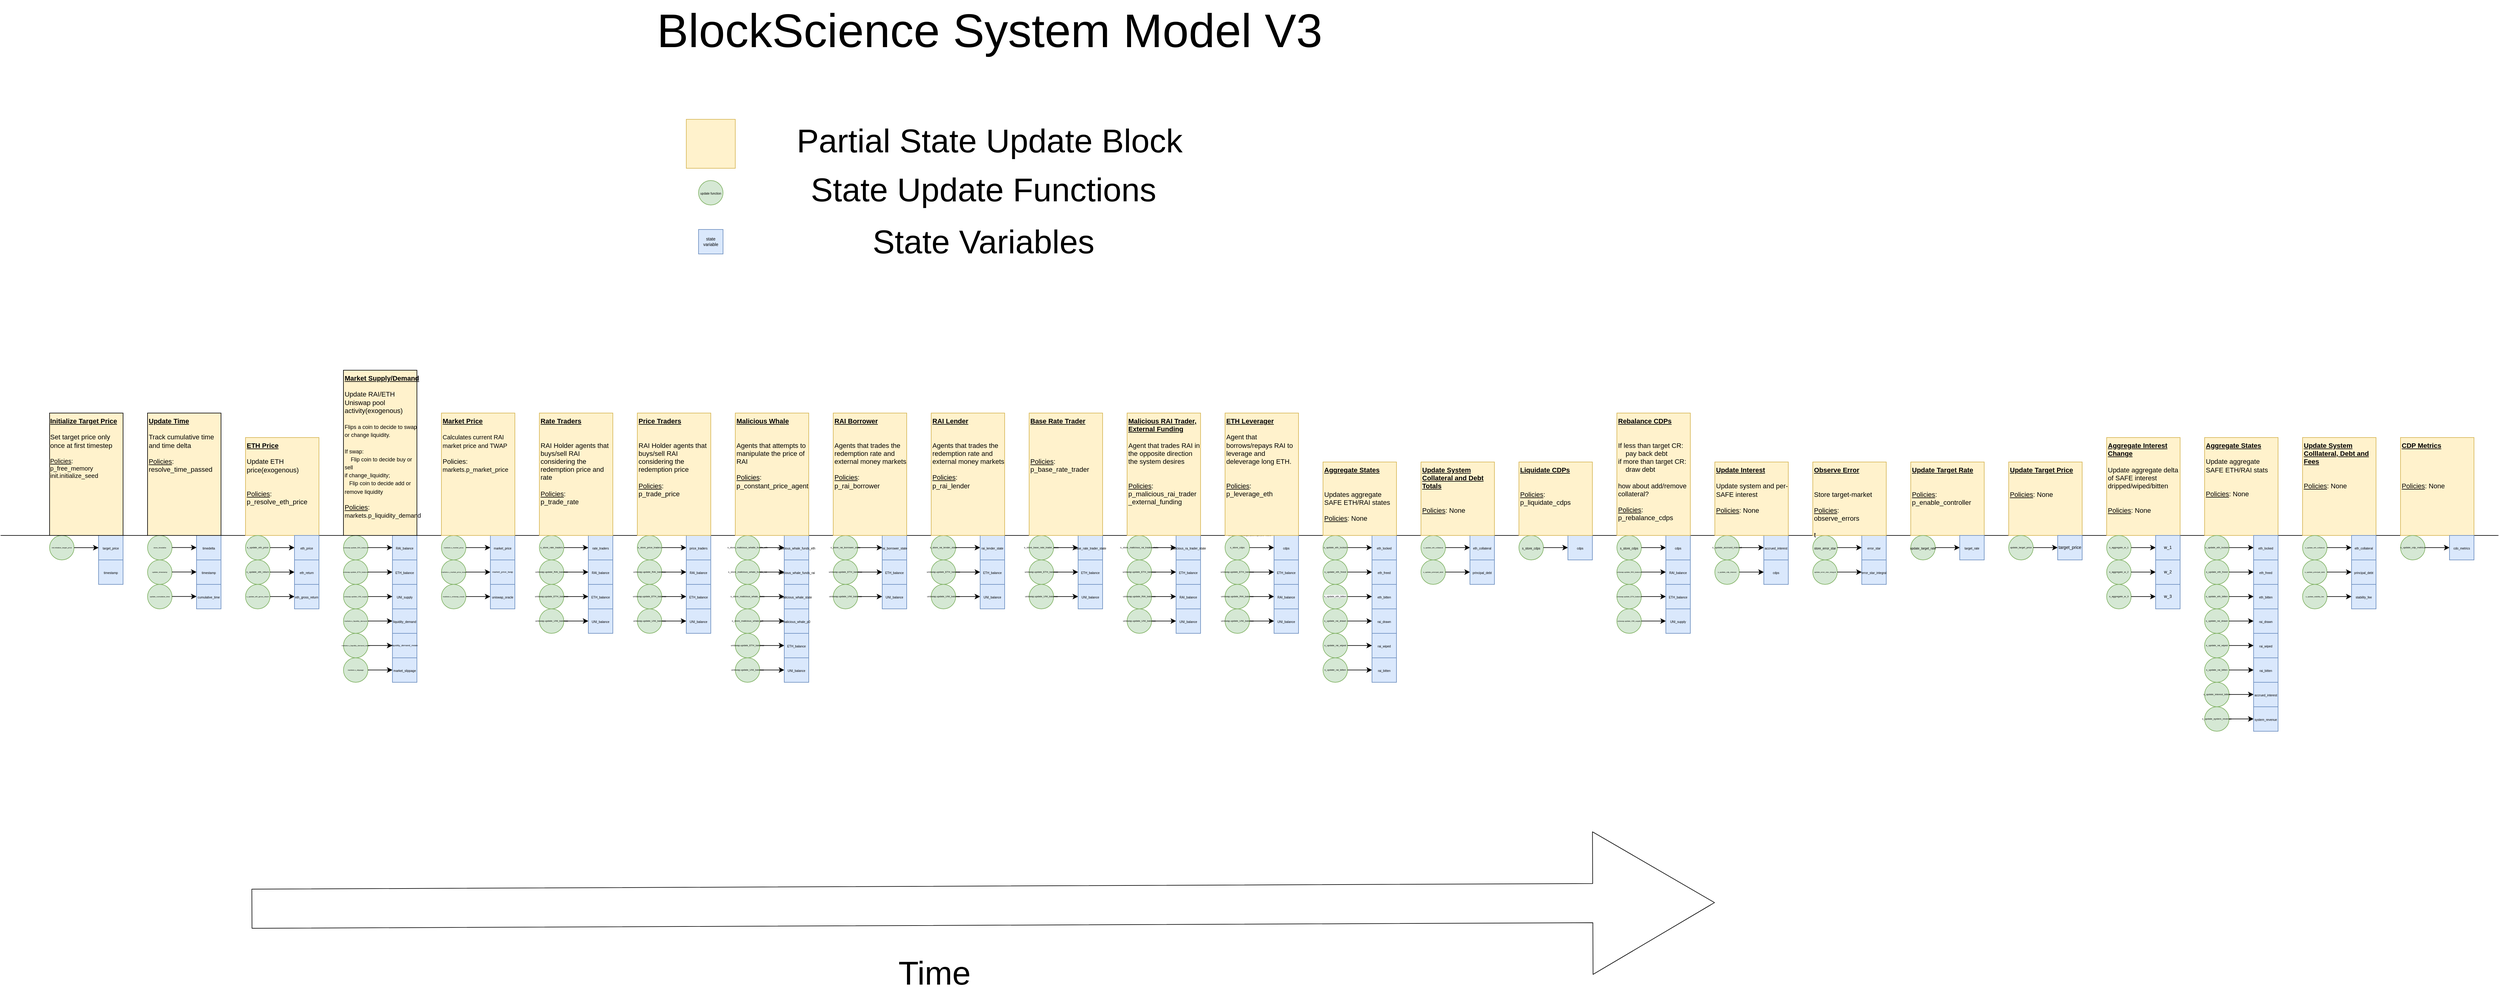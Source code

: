 <mxfile version="14.9.5" type="device"><diagram id="Y35VD76x9cIYxpWODkKL" name="Page-1"><mxGraphModel dx="6791" dy="1884" grid="1" gridSize="10" guides="1" tooltips="1" connect="1" arrows="1" fold="1" page="1" pageScale="1" pageWidth="6000" pageHeight="1500" math="0" shadow="0"><root><mxCell id="0"/><mxCell id="1" parent="0"/><mxCell id="smQlArRwbhJBrxpUT1Pp-52" value="init.initialize_target_price" style="ellipse;whiteSpace=wrap;html=1;fontSize=3;labelBackgroundColor=none;fillColor=#d5e8d4;strokeColor=#82b366;" parent="1" vertex="1"><mxGeometry x="-5920" y="120" width="40" height="40" as="geometry"/></mxCell><mxCell id="smQlArRwbhJBrxpUT1Pp-54" value="target_price" style="whiteSpace=wrap;html=1;aspect=fixed;fontSize=5;fillColor=#dae8fc;strokeColor=#6c8ebf;" parent="1" vertex="1"><mxGeometry x="-5840" y="120" width="40" height="40" as="geometry"/></mxCell><mxCell id="smQlArRwbhJBrxpUT1Pp-55" value="store_timedelta" style="ellipse;whiteSpace=wrap;html=1;fontSize=3;fillColor=#d5e8d4;strokeColor=#82b366;" parent="1" vertex="1"><mxGeometry x="-5760" y="120" width="40" height="40" as="geometry"/></mxCell><mxCell id="smQlArRwbhJBrxpUT1Pp-56" value="update_timestamp" style="ellipse;whiteSpace=wrap;html=1;fontSize=3;fillColor=#d5e8d4;strokeColor=#82b366;" parent="1" vertex="1"><mxGeometry x="-5760" y="160" width="40" height="40" as="geometry"/></mxCell><mxCell id="smQlArRwbhJBrxpUT1Pp-57" value="update_cumulative_time" style="ellipse;whiteSpace=wrap;html=1;fontSize=3;fillColor=#d5e8d4;strokeColor=#82b366;" parent="1" vertex="1"><mxGeometry x="-5760" y="200" width="40" height="40" as="geometry"/></mxCell><mxCell id="smQlArRwbhJBrxpUT1Pp-58" value="" style="endArrow=classic;html=1;fontSize=3;exitX=1;exitY=0.5;exitDx=0;exitDy=0;entryX=0;entryY=0.5;entryDx=0;entryDy=0;" parent="1" source="smQlArRwbhJBrxpUT1Pp-52" target="smQlArRwbhJBrxpUT1Pp-54" edge="1"><mxGeometry width="50" height="50" relative="1" as="geometry"><mxPoint x="-5890" y="260" as="sourcePoint"/><mxPoint x="-5840" y="210" as="targetPoint"/></mxGeometry></mxCell><mxCell id="smQlArRwbhJBrxpUT1Pp-59" value="timedelta" style="whiteSpace=wrap;html=1;aspect=fixed;fontSize=5;fillColor=#dae8fc;strokeColor=#6c8ebf;" parent="1" vertex="1"><mxGeometry x="-5680" y="120" width="40" height="40" as="geometry"/></mxCell><mxCell id="smQlArRwbhJBrxpUT1Pp-60" value="timestamp" style="whiteSpace=wrap;html=1;aspect=fixed;fontSize=5;fillColor=#dae8fc;strokeColor=#6c8ebf;" parent="1" vertex="1"><mxGeometry x="-5680" y="160" width="40" height="40" as="geometry"/></mxCell><mxCell id="smQlArRwbhJBrxpUT1Pp-61" value="cumulative_time" style="whiteSpace=wrap;html=1;aspect=fixed;fontSize=5;fillColor=#dae8fc;strokeColor=#6c8ebf;" parent="1" vertex="1"><mxGeometry x="-5680" y="200" width="40" height="40" as="geometry"/></mxCell><mxCell id="smQlArRwbhJBrxpUT1Pp-62" value="" style="endArrow=classic;html=1;fontSize=3;exitX=1;exitY=0.5;exitDx=0;exitDy=0;entryX=0;entryY=0.5;entryDx=0;entryDy=0;" parent="1" edge="1"><mxGeometry width="50" height="50" relative="1" as="geometry"><mxPoint x="-5720" y="139.75" as="sourcePoint"/><mxPoint x="-5680" y="139.75" as="targetPoint"/></mxGeometry></mxCell><mxCell id="smQlArRwbhJBrxpUT1Pp-63" value="" style="endArrow=classic;html=1;fontSize=3;exitX=1;exitY=0.5;exitDx=0;exitDy=0;entryX=0;entryY=0.5;entryDx=0;entryDy=0;" parent="1" edge="1"><mxGeometry width="50" height="50" relative="1" as="geometry"><mxPoint x="-5720" y="179.75" as="sourcePoint"/><mxPoint x="-5680" y="179.75" as="targetPoint"/></mxGeometry></mxCell><mxCell id="smQlArRwbhJBrxpUT1Pp-64" value="" style="endArrow=classic;html=1;fontSize=3;exitX=1;exitY=0.5;exitDx=0;exitDy=0;entryX=0;entryY=0.5;entryDx=0;entryDy=0;" parent="1" edge="1"><mxGeometry width="50" height="50" relative="1" as="geometry"><mxPoint x="-5720" y="219.75" as="sourcePoint"/><mxPoint x="-5680" y="219.75" as="targetPoint"/></mxGeometry></mxCell><mxCell id="smQlArRwbhJBrxpUT1Pp-65" value="uniswap.update_RAI_balance" style="ellipse;whiteSpace=wrap;html=1;fontSize=3;fillColor=#d5e8d4;strokeColor=#82b366;" parent="1" vertex="1"><mxGeometry x="-5440" y="120" width="40" height="40" as="geometry"/></mxCell><mxCell id="smQlArRwbhJBrxpUT1Pp-66" value="uniswap.update_ETH_balance" style="ellipse;whiteSpace=wrap;html=1;fontSize=3;fillColor=#d5e8d4;strokeColor=#82b366;" parent="1" vertex="1"><mxGeometry x="-5440" y="160" width="40" height="40" as="geometry"/></mxCell><mxCell id="smQlArRwbhJBrxpUT1Pp-67" value="uniswap.update_UNI_supply" style="ellipse;whiteSpace=wrap;html=1;fontSize=3;fillColor=#d5e8d4;strokeColor=#82b366;" parent="1" vertex="1"><mxGeometry x="-5440" y="200" width="40" height="40" as="geometry"/></mxCell><mxCell id="smQlArRwbhJBrxpUT1Pp-68" value="markets.s_liquidity_demand" style="ellipse;whiteSpace=wrap;html=1;fontSize=3;fillColor=#d5e8d4;strokeColor=#82b366;" parent="1" vertex="1"><mxGeometry x="-5440" y="240" width="40" height="40" as="geometry"/></mxCell><mxCell id="smQlArRwbhJBrxpUT1Pp-69" value="markets.s_liquidity_demand_mean" style="ellipse;html=1;fontSize=3;whiteSpace=wrap;fillColor=#d5e8d4;strokeColor=#82b366;" parent="1" vertex="1"><mxGeometry x="-5440" y="280" width="40" height="40" as="geometry"/></mxCell><mxCell id="smQlArRwbhJBrxpUT1Pp-70" value="markets.s_slippage" style="ellipse;whiteSpace=wrap;html=1;fontSize=3;fillColor=#d5e8d4;strokeColor=#82b366;" parent="1" vertex="1"><mxGeometry x="-5440" y="320" width="40" height="40" as="geometry"/></mxCell><mxCell id="smQlArRwbhJBrxpUT1Pp-71" value="RAI_balance" style="whiteSpace=wrap;html=1;aspect=fixed;fontSize=5;fillColor=#dae8fc;strokeColor=#6c8ebf;" parent="1" vertex="1"><mxGeometry x="-5360" y="120" width="40" height="40" as="geometry"/></mxCell><mxCell id="smQlArRwbhJBrxpUT1Pp-72" value="ETH_balance" style="whiteSpace=wrap;html=1;aspect=fixed;fontSize=5;fillColor=#dae8fc;strokeColor=#6c8ebf;" parent="1" vertex="1"><mxGeometry x="-5360" y="160" width="40" height="40" as="geometry"/></mxCell><mxCell id="smQlArRwbhJBrxpUT1Pp-73" value="UNI_supply" style="whiteSpace=wrap;html=1;aspect=fixed;fontSize=5;fillColor=#dae8fc;strokeColor=#6c8ebf;" parent="1" vertex="1"><mxGeometry x="-5360" y="200" width="40" height="40" as="geometry"/></mxCell><mxCell id="smQlArRwbhJBrxpUT1Pp-74" value="liquidity_demand" style="whiteSpace=wrap;html=1;aspect=fixed;fontSize=5;fillColor=#dae8fc;strokeColor=#6c8ebf;" parent="1" vertex="1"><mxGeometry x="-5360" y="240" width="40" height="40" as="geometry"/></mxCell><mxCell id="smQlArRwbhJBrxpUT1Pp-75" value="liquidity_demand_mean" style="whiteSpace=wrap;html=1;aspect=fixed;fontSize=4;fillColor=#dae8fc;strokeColor=#6c8ebf;" parent="1" vertex="1"><mxGeometry x="-5360" y="280" width="40" height="40" as="geometry"/></mxCell><mxCell id="smQlArRwbhJBrxpUT1Pp-76" value="market_slippage" style="whiteSpace=wrap;html=1;aspect=fixed;fontSize=5;fillColor=#dae8fc;strokeColor=#6c8ebf;" parent="1" vertex="1"><mxGeometry x="-5360" y="320" width="40" height="40" as="geometry"/></mxCell><mxCell id="smQlArRwbhJBrxpUT1Pp-77" value="" style="endArrow=classic;html=1;fontSize=3;exitX=1;exitY=0.5;exitDx=0;exitDy=0;entryX=0;entryY=0.5;entryDx=0;entryDy=0;" parent="1" edge="1"><mxGeometry width="50" height="50" relative="1" as="geometry"><mxPoint x="-5400" y="139.88" as="sourcePoint"/><mxPoint x="-5360" y="139.88" as="targetPoint"/></mxGeometry></mxCell><mxCell id="smQlArRwbhJBrxpUT1Pp-78" value="" style="endArrow=classic;html=1;fontSize=3;exitX=1;exitY=0.5;exitDx=0;exitDy=0;entryX=0;entryY=0.5;entryDx=0;entryDy=0;" parent="1" edge="1"><mxGeometry width="50" height="50" relative="1" as="geometry"><mxPoint x="-5400" y="179.88" as="sourcePoint"/><mxPoint x="-5360" y="179.88" as="targetPoint"/></mxGeometry></mxCell><mxCell id="smQlArRwbhJBrxpUT1Pp-79" value="" style="endArrow=classic;html=1;fontSize=3;exitX=1;exitY=0.5;exitDx=0;exitDy=0;entryX=0;entryY=0.5;entryDx=0;entryDy=0;" parent="1" edge="1"><mxGeometry width="50" height="50" relative="1" as="geometry"><mxPoint x="-5400" y="219.88" as="sourcePoint"/><mxPoint x="-5360" y="219.88" as="targetPoint"/></mxGeometry></mxCell><mxCell id="smQlArRwbhJBrxpUT1Pp-80" value="" style="endArrow=classic;html=1;fontSize=3;exitX=1;exitY=0.5;exitDx=0;exitDy=0;entryX=0;entryY=0.5;entryDx=0;entryDy=0;" parent="1" edge="1"><mxGeometry width="50" height="50" relative="1" as="geometry"><mxPoint x="-5400" y="259.88" as="sourcePoint"/><mxPoint x="-5360" y="259.88" as="targetPoint"/></mxGeometry></mxCell><mxCell id="smQlArRwbhJBrxpUT1Pp-81" value="" style="endArrow=classic;html=1;fontSize=3;exitX=1;exitY=0.5;exitDx=0;exitDy=0;entryX=0;entryY=0.5;entryDx=0;entryDy=0;" parent="1" edge="1"><mxGeometry width="50" height="50" relative="1" as="geometry"><mxPoint x="-5400" y="299.88" as="sourcePoint"/><mxPoint x="-5360" y="299.88" as="targetPoint"/></mxGeometry></mxCell><mxCell id="smQlArRwbhJBrxpUT1Pp-82" value="" style="endArrow=classic;html=1;fontSize=3;exitX=1;exitY=0.5;exitDx=0;exitDy=0;entryX=0;entryY=0.5;entryDx=0;entryDy=0;" parent="1" edge="1"><mxGeometry width="50" height="50" relative="1" as="geometry"><mxPoint x="-5400" y="339.88" as="sourcePoint"/><mxPoint x="-5360" y="339.88" as="targetPoint"/></mxGeometry></mxCell><mxCell id="smQlArRwbhJBrxpUT1Pp-83" value="markets.s_market_price" style="ellipse;whiteSpace=wrap;html=1;fontSize=3;fillColor=#d5e8d4;strokeColor=#82b366;" parent="1" vertex="1"><mxGeometry x="-5280" y="120" width="40" height="40" as="geometry"/></mxCell><mxCell id="smQlArRwbhJBrxpUT1Pp-84" value="markets.s_market_price_twap" style="ellipse;whiteSpace=wrap;html=1;fontSize=3;fillColor=#d5e8d4;strokeColor=#82b366;" parent="1" vertex="1"><mxGeometry x="-5280" y="160" width="40" height="40" as="geometry"/></mxCell><mxCell id="smQlArRwbhJBrxpUT1Pp-85" value="markets.s_uniswap_oracle" style="ellipse;whiteSpace=wrap;html=1;fontSize=3;fillColor=#d5e8d4;strokeColor=#82b366;" parent="1" vertex="1"><mxGeometry x="-5280" y="200" width="40" height="40" as="geometry"/></mxCell><mxCell id="smQlArRwbhJBrxpUT1Pp-87" value="" style="endArrow=classic;html=1;fontSize=3;exitX=1;exitY=0.5;exitDx=0;exitDy=0;entryX=0;entryY=0.5;entryDx=0;entryDy=0;" parent="1" edge="1"><mxGeometry width="50" height="50" relative="1" as="geometry"><mxPoint x="-5240" y="139.88" as="sourcePoint"/><mxPoint x="-5200" y="139.88" as="targetPoint"/></mxGeometry></mxCell><mxCell id="smQlArRwbhJBrxpUT1Pp-88" value="" style="endArrow=classic;html=1;fontSize=3;exitX=1;exitY=0.5;exitDx=0;exitDy=0;entryX=0;entryY=0.5;entryDx=0;entryDy=0;" parent="1" edge="1"><mxGeometry width="50" height="50" relative="1" as="geometry"><mxPoint x="-5240" y="179.88" as="sourcePoint"/><mxPoint x="-5200" y="179.88" as="targetPoint"/></mxGeometry></mxCell><mxCell id="smQlArRwbhJBrxpUT1Pp-89" value="" style="endArrow=classic;html=1;fontSize=3;exitX=1;exitY=0.5;exitDx=0;exitDy=0;entryX=0;entryY=0.5;entryDx=0;entryDy=0;" parent="1" edge="1"><mxGeometry width="50" height="50" relative="1" as="geometry"><mxPoint x="-5240" y="219.88" as="sourcePoint"/><mxPoint x="-5200" y="219.88" as="targetPoint"/></mxGeometry></mxCell><mxCell id="smQlArRwbhJBrxpUT1Pp-90" value="market_price" style="whiteSpace=wrap;html=1;aspect=fixed;fontSize=5;fillColor=#dae8fc;strokeColor=#6c8ebf;" parent="1" vertex="1"><mxGeometry x="-5200" y="120" width="40" height="40" as="geometry"/></mxCell><mxCell id="smQlArRwbhJBrxpUT1Pp-91" value="market_price_twap" style="whiteSpace=wrap;html=1;aspect=fixed;fontSize=4;fillColor=#dae8fc;strokeColor=#6c8ebf;" parent="1" vertex="1"><mxGeometry x="-5200" y="160" width="40" height="40" as="geometry"/></mxCell><mxCell id="smQlArRwbhJBrxpUT1Pp-92" value="uniswap_oracle" style="whiteSpace=wrap;html=1;aspect=fixed;fontSize=5;fillColor=#dae8fc;strokeColor=#6c8ebf;" parent="1" vertex="1"><mxGeometry x="-5200" y="200" width="40" height="40" as="geometry"/></mxCell><mxCell id="smQlArRwbhJBrxpUT1Pp-111" value="s_update_eth_locked" style="ellipse;whiteSpace=wrap;html=1;fontSize=4;fillColor=#d5e8d4;strokeColor=#82b366;" parent="1" vertex="1"><mxGeometry x="-3840" y="120" width="40" height="40" as="geometry"/></mxCell><mxCell id="smQlArRwbhJBrxpUT1Pp-112" value="" style="endArrow=classic;html=1;fontSize=3;exitX=1;exitY=0.5;exitDx=0;exitDy=0;entryX=0;entryY=0.5;entryDx=0;entryDy=0;" parent="1" edge="1"><mxGeometry width="50" height="50" relative="1" as="geometry"><mxPoint x="-3800" y="139.88" as="sourcePoint"/><mxPoint x="-3760" y="139.88" as="targetPoint"/></mxGeometry></mxCell><mxCell id="smQlArRwbhJBrxpUT1Pp-113" value="eth_locked" style="whiteSpace=wrap;html=1;aspect=fixed;fontSize=5;fillColor=#dae8fc;strokeColor=#6c8ebf;" parent="1" vertex="1"><mxGeometry x="-3760" y="120" width="40" height="40" as="geometry"/></mxCell><mxCell id="smQlArRwbhJBrxpUT1Pp-114" value="s_update_eth_freed" style="ellipse;whiteSpace=wrap;html=1;fontSize=4;fillColor=#d5e8d4;strokeColor=#82b366;" parent="1" vertex="1"><mxGeometry x="-3840" y="160" width="40" height="40" as="geometry"/></mxCell><mxCell id="smQlArRwbhJBrxpUT1Pp-115" value="" style="endArrow=classic;html=1;fontSize=3;exitX=1;exitY=0.5;exitDx=0;exitDy=0;entryX=0;entryY=0.5;entryDx=0;entryDy=0;" parent="1" edge="1"><mxGeometry width="50" height="50" relative="1" as="geometry"><mxPoint x="-3800" y="179.88" as="sourcePoint"/><mxPoint x="-3760" y="179.88" as="targetPoint"/></mxGeometry></mxCell><mxCell id="smQlArRwbhJBrxpUT1Pp-116" value="eth_freed" style="whiteSpace=wrap;html=1;aspect=fixed;fontSize=5;fillColor=#dae8fc;strokeColor=#6c8ebf;" parent="1" vertex="1"><mxGeometry x="-3760" y="160" width="40" height="40" as="geometry"/></mxCell><mxCell id="smQlArRwbhJBrxpUT1Pp-117" value="&lt;span style=&quot;color: rgb(0 , 0 , 0) ; font-family: &amp;#34;helvetica&amp;#34; ; font-size: 4px ; font-style: normal ; font-weight: 400 ; letter-spacing: normal ; text-align: center ; text-indent: 0px ; text-transform: none ; word-spacing: 0px ; background-color: rgb(248 , 249 , 250) ; display: inline ; float: none&quot;&gt;s_update_eth_bitten&lt;/span&gt;" style="ellipse;whiteSpace=wrap;html=1;fontSize=3;fillColor=#d5e8d4;strokeColor=#82b366;" parent="1" vertex="1"><mxGeometry x="-3840" y="200" width="40" height="40" as="geometry"/></mxCell><mxCell id="smQlArRwbhJBrxpUT1Pp-118" value="" style="endArrow=classic;html=1;fontSize=3;exitX=1;exitY=0.5;exitDx=0;exitDy=0;entryX=0;entryY=0.5;entryDx=0;entryDy=0;" parent="1" edge="1"><mxGeometry width="50" height="50" relative="1" as="geometry"><mxPoint x="-3800" y="219.88" as="sourcePoint"/><mxPoint x="-3760" y="219.88" as="targetPoint"/></mxGeometry></mxCell><mxCell id="smQlArRwbhJBrxpUT1Pp-119" value="eth_bitten" style="whiteSpace=wrap;html=1;aspect=fixed;fontSize=5;fillColor=#dae8fc;strokeColor=#6c8ebf;" parent="1" vertex="1"><mxGeometry x="-3760" y="200" width="40" height="40" as="geometry"/></mxCell><mxCell id="smQlArRwbhJBrxpUT1Pp-120" value="s_update_rai_drawn" style="ellipse;whiteSpace=wrap;html=1;fontSize=4;fillColor=#d5e8d4;strokeColor=#82b366;" parent="1" vertex="1"><mxGeometry x="-3840" y="240" width="40" height="40" as="geometry"/></mxCell><mxCell id="smQlArRwbhJBrxpUT1Pp-121" value="" style="endArrow=classic;html=1;fontSize=3;exitX=1;exitY=0.5;exitDx=0;exitDy=0;entryX=0;entryY=0.5;entryDx=0;entryDy=0;" parent="1" edge="1"><mxGeometry width="50" height="50" relative="1" as="geometry"><mxPoint x="-3800" y="259.88" as="sourcePoint"/><mxPoint x="-3760" y="259.88" as="targetPoint"/></mxGeometry></mxCell><mxCell id="smQlArRwbhJBrxpUT1Pp-122" value="rai_drawn" style="whiteSpace=wrap;html=1;aspect=fixed;fontSize=5;fillColor=#dae8fc;strokeColor=#6c8ebf;" parent="1" vertex="1"><mxGeometry x="-3760" y="240" width="40" height="40" as="geometry"/></mxCell><mxCell id="smQlArRwbhJBrxpUT1Pp-123" value="s_update_rai_wiped" style="ellipse;whiteSpace=wrap;html=1;fontSize=4;fillColor=#d5e8d4;strokeColor=#82b366;" parent="1" vertex="1"><mxGeometry x="-3840" y="280" width="40" height="40" as="geometry"/></mxCell><mxCell id="smQlArRwbhJBrxpUT1Pp-124" value="" style="endArrow=classic;html=1;fontSize=3;exitX=1;exitY=0.5;exitDx=0;exitDy=0;entryX=0;entryY=0.5;entryDx=0;entryDy=0;" parent="1" edge="1"><mxGeometry width="50" height="50" relative="1" as="geometry"><mxPoint x="-3800" y="299.88" as="sourcePoint"/><mxPoint x="-3760" y="299.88" as="targetPoint"/></mxGeometry></mxCell><mxCell id="smQlArRwbhJBrxpUT1Pp-125" value="rai_wiped" style="whiteSpace=wrap;html=1;aspect=fixed;fontSize=5;fillColor=#dae8fc;strokeColor=#6c8ebf;" parent="1" vertex="1"><mxGeometry x="-3760" y="280" width="40" height="40" as="geometry"/></mxCell><mxCell id="smQlArRwbhJBrxpUT1Pp-128" value="s_update_rai_bitten" style="ellipse;whiteSpace=wrap;html=1;fontSize=4;fillColor=#d5e8d4;strokeColor=#82b366;" parent="1" vertex="1"><mxGeometry x="-3840" y="320" width="40" height="40" as="geometry"/></mxCell><mxCell id="smQlArRwbhJBrxpUT1Pp-129" value="" style="endArrow=classic;html=1;fontSize=3;exitX=1;exitY=0.5;exitDx=0;exitDy=0;entryX=0;entryY=0.5;entryDx=0;entryDy=0;" parent="1" edge="1"><mxGeometry width="50" height="50" relative="1" as="geometry"><mxPoint x="-3800" y="339.88" as="sourcePoint"/><mxPoint x="-3760" y="339.88" as="targetPoint"/></mxGeometry></mxCell><mxCell id="smQlArRwbhJBrxpUT1Pp-130" value="rai_bitten" style="whiteSpace=wrap;html=1;aspect=fixed;fontSize=5;fillColor=#dae8fc;strokeColor=#6c8ebf;" parent="1" vertex="1"><mxGeometry x="-3760" y="320" width="40" height="40" as="geometry"/></mxCell><mxCell id="smQlArRwbhJBrxpUT1Pp-131" value="s_update_eth_collateral" style="ellipse;whiteSpace=wrap;html=1;fontSize=3;fillColor=#d5e8d4;strokeColor=#82b366;" parent="1" vertex="1"><mxGeometry x="-3680" y="120" width="40" height="40" as="geometry"/></mxCell><mxCell id="smQlArRwbhJBrxpUT1Pp-132" value="" style="endArrow=classic;html=1;fontSize=3;exitX=1;exitY=0.5;exitDx=0;exitDy=0;entryX=0;entryY=0.5;entryDx=0;entryDy=0;" parent="1" edge="1"><mxGeometry width="50" height="50" relative="1" as="geometry"><mxPoint x="-3640" y="139.88" as="sourcePoint"/><mxPoint x="-3600" y="139.88" as="targetPoint"/></mxGeometry></mxCell><mxCell id="smQlArRwbhJBrxpUT1Pp-133" value="eth_collateral" style="whiteSpace=wrap;html=1;aspect=fixed;fontSize=5;fillColor=#dae8fc;strokeColor=#6c8ebf;" parent="1" vertex="1"><mxGeometry x="-3600" y="120" width="40" height="40" as="geometry"/></mxCell><mxCell id="smQlArRwbhJBrxpUT1Pp-134" value="s_update_principal_debt" style="ellipse;whiteSpace=wrap;html=1;fontSize=3;fillColor=#d5e8d4;strokeColor=#82b366;" parent="1" vertex="1"><mxGeometry x="-3680" y="160" width="40" height="40" as="geometry"/></mxCell><mxCell id="smQlArRwbhJBrxpUT1Pp-135" value="" style="endArrow=classic;html=1;fontSize=3;exitX=1;exitY=0.5;exitDx=0;exitDy=0;entryX=0;entryY=0.5;entryDx=0;entryDy=0;" parent="1" edge="1"><mxGeometry width="50" height="50" relative="1" as="geometry"><mxPoint x="-3640" y="179.88" as="sourcePoint"/><mxPoint x="-3600" y="179.88" as="targetPoint"/></mxGeometry></mxCell><mxCell id="smQlArRwbhJBrxpUT1Pp-136" value="principal_debt" style="whiteSpace=wrap;html=1;aspect=fixed;fontSize=5;fillColor=#dae8fc;strokeColor=#6c8ebf;" parent="1" vertex="1"><mxGeometry x="-3600" y="160" width="40" height="40" as="geometry"/></mxCell><mxCell id="smQlArRwbhJBrxpUT1Pp-138" value="s_store_cdps" style="ellipse;whiteSpace=wrap;html=1;fontSize=5;fillColor=#d5e8d4;strokeColor=#82b366;" parent="1" vertex="1"><mxGeometry x="-3520" y="120" width="40" height="40" as="geometry"/></mxCell><mxCell id="smQlArRwbhJBrxpUT1Pp-139" value="" style="endArrow=classic;html=1;fontSize=3;exitX=1;exitY=0.5;exitDx=0;exitDy=0;entryX=0;entryY=0.5;entryDx=0;entryDy=0;" parent="1" edge="1"><mxGeometry width="50" height="50" relative="1" as="geometry"><mxPoint x="-3480" y="139.88" as="sourcePoint"/><mxPoint x="-3440" y="139.88" as="targetPoint"/></mxGeometry></mxCell><mxCell id="smQlArRwbhJBrxpUT1Pp-140" value="cdps" style="whiteSpace=wrap;html=1;aspect=fixed;fontSize=5;fillColor=#dae8fc;strokeColor=#6c8ebf;" parent="1" vertex="1"><mxGeometry x="-3440" y="120" width="40" height="40" as="geometry"/></mxCell><mxCell id="smQlArRwbhJBrxpUT1Pp-142" value="s_store_cdps" style="ellipse;whiteSpace=wrap;html=1;fontSize=5;fillColor=#d5e8d4;strokeColor=#82b366;" parent="1" vertex="1"><mxGeometry x="-3360" y="120" width="40" height="40" as="geometry"/></mxCell><mxCell id="smQlArRwbhJBrxpUT1Pp-143" value="" style="endArrow=classic;html=1;fontSize=3;exitX=1;exitY=0.5;exitDx=0;exitDy=0;entryX=0;entryY=0.5;entryDx=0;entryDy=0;" parent="1" edge="1"><mxGeometry width="50" height="50" relative="1" as="geometry"><mxPoint x="-3320" y="139.88" as="sourcePoint"/><mxPoint x="-3280" y="139.88" as="targetPoint"/></mxGeometry></mxCell><mxCell id="smQlArRwbhJBrxpUT1Pp-144" value="cdps" style="whiteSpace=wrap;html=1;aspect=fixed;fontSize=5;fillColor=#dae8fc;strokeColor=#6c8ebf;" parent="1" vertex="1"><mxGeometry x="-3280" y="120" width="40" height="40" as="geometry"/></mxCell><mxCell id="smQlArRwbhJBrxpUT1Pp-145" value="uniswap.update_RAI_balance" style="ellipse;whiteSpace=wrap;html=1;fontSize=3;fillColor=#d5e8d4;strokeColor=#82b366;" parent="1" vertex="1"><mxGeometry x="-3360" y="160" width="40" height="40" as="geometry"/></mxCell><mxCell id="smQlArRwbhJBrxpUT1Pp-146" value="" style="endArrow=classic;html=1;fontSize=3;exitX=1;exitY=0.5;exitDx=0;exitDy=0;entryX=0;entryY=0.5;entryDx=0;entryDy=0;" parent="1" edge="1"><mxGeometry width="50" height="50" relative="1" as="geometry"><mxPoint x="-3320" y="179.88" as="sourcePoint"/><mxPoint x="-3280" y="179.88" as="targetPoint"/></mxGeometry></mxCell><mxCell id="smQlArRwbhJBrxpUT1Pp-147" value="RAI_balance" style="whiteSpace=wrap;html=1;aspect=fixed;fontSize=5;fillColor=#dae8fc;strokeColor=#6c8ebf;" parent="1" vertex="1"><mxGeometry x="-3280" y="160" width="40" height="40" as="geometry"/></mxCell><mxCell id="smQlArRwbhJBrxpUT1Pp-148" value="uniswap.update_ETH_balance" style="ellipse;whiteSpace=wrap;html=1;fontSize=3;fillColor=#d5e8d4;strokeColor=#82b366;" parent="1" vertex="1"><mxGeometry x="-3360" y="200" width="40" height="40" as="geometry"/></mxCell><mxCell id="smQlArRwbhJBrxpUT1Pp-149" value="" style="endArrow=classic;html=1;fontSize=3;exitX=1;exitY=0.5;exitDx=0;exitDy=0;entryX=0;entryY=0.5;entryDx=0;entryDy=0;" parent="1" edge="1"><mxGeometry width="50" height="50" relative="1" as="geometry"><mxPoint x="-3320" y="219.88" as="sourcePoint"/><mxPoint x="-3280" y="219.88" as="targetPoint"/></mxGeometry></mxCell><mxCell id="smQlArRwbhJBrxpUT1Pp-150" value="ETH_balance" style="whiteSpace=wrap;html=1;aspect=fixed;fontSize=5;fillColor=#dae8fc;strokeColor=#6c8ebf;" parent="1" vertex="1"><mxGeometry x="-3280" y="200" width="40" height="40" as="geometry"/></mxCell><mxCell id="smQlArRwbhJBrxpUT1Pp-151" value="uniswap.update_UNI_supply" style="ellipse;whiteSpace=wrap;html=1;fontSize=3;fillColor=#d5e8d4;strokeColor=#82b366;" parent="1" vertex="1"><mxGeometry x="-3360" y="240" width="40" height="40" as="geometry"/></mxCell><mxCell id="smQlArRwbhJBrxpUT1Pp-152" value="" style="endArrow=classic;html=1;fontSize=3;exitX=1;exitY=0.5;exitDx=0;exitDy=0;entryX=0;entryY=0.5;entryDx=0;entryDy=0;" parent="1" edge="1"><mxGeometry width="50" height="50" relative="1" as="geometry"><mxPoint x="-3320" y="259.88" as="sourcePoint"/><mxPoint x="-3280" y="259.88" as="targetPoint"/></mxGeometry></mxCell><mxCell id="smQlArRwbhJBrxpUT1Pp-153" value="UNI_supply" style="whiteSpace=wrap;html=1;aspect=fixed;fontSize=5;fillColor=#dae8fc;strokeColor=#6c8ebf;" parent="1" vertex="1"><mxGeometry x="-3280" y="240" width="40" height="40" as="geometry"/></mxCell><mxCell id="smQlArRwbhJBrxpUT1Pp-154" value="s3://bnc-data-science/gas-platform/gas-price-models/" style="endArrow=none;html=1;fontSize=3;exitX=0;exitY=0;exitDx=0;exitDy=0;" parent="1" edge="1"><mxGeometry width="50" height="50" relative="1" as="geometry"><mxPoint x="-6000" y="120" as="sourcePoint"/><mxPoint x="-1920" y="120" as="targetPoint"/></mxGeometry></mxCell><mxCell id="smQlArRwbhJBrxpUT1Pp-156" value="&lt;u&gt;&lt;b&gt;Rebalance CDPs&lt;/b&gt;&lt;/u&gt;&lt;br&gt;&lt;br&gt;&lt;br&gt;If less than target CR:&lt;br&gt;&amp;nbsp; &amp;nbsp; pay back debt&lt;br&gt;if more than target CR:&lt;br&gt;&amp;nbsp; &amp;nbsp; draw debt&lt;br&gt;&lt;br&gt;how about add/remove collateral?&lt;br&gt;&lt;br&gt;&lt;u&gt;Policies&lt;/u&gt;:&lt;br&gt;p_rebalance_cdps&lt;br&gt;&lt;br&gt;" style="rounded=0;whiteSpace=wrap;html=1;fontSize=11;align=left;verticalAlign=top;fillColor=#fff2cc;strokeColor=#d6b656;" parent="1" vertex="1"><mxGeometry x="-3360" y="-80" width="120" height="200" as="geometry"/></mxCell><mxCell id="smQlArRwbhJBrxpUT1Pp-157" value="&lt;b&gt;&lt;u&gt;Liquidate CDPs&lt;/u&gt;&lt;/b&gt;&lt;br&gt;&lt;br&gt;&lt;br&gt;&lt;u&gt;Policies&lt;/u&gt;:&lt;br&gt;p_liquidate_cdps" style="rounded=0;whiteSpace=wrap;html=1;fontSize=11;align=left;verticalAlign=top;fillColor=#fff2cc;strokeColor=#d6b656;" parent="1" vertex="1"><mxGeometry x="-3520" width="120" height="120" as="geometry"/></mxCell><mxCell id="smQlArRwbhJBrxpUT1Pp-158" value="&lt;b&gt;&lt;u&gt;Update System Collateral and Debt Totals&lt;/u&gt;&lt;/b&gt;&lt;br&gt;&lt;br&gt;&lt;br&gt;&lt;u&gt;Policies&lt;/u&gt;: None" style="rounded=0;whiteSpace=wrap;html=1;fontSize=11;align=left;verticalAlign=top;fillColor=#fff2cc;strokeColor=#d6b656;" parent="1" vertex="1"><mxGeometry x="-3680" width="120" height="120" as="geometry"/></mxCell><mxCell id="smQlArRwbhJBrxpUT1Pp-159" value="&lt;u&gt;&lt;b&gt;Aggregate States&lt;/b&gt;&lt;/u&gt;&lt;br&gt;&lt;br&gt;&lt;br&gt;Updates aggregate&lt;br&gt;SAFE ETH/RAI states&lt;br&gt;&lt;br&gt;&lt;u&gt;Policies&lt;/u&gt;: None&lt;br&gt;" style="rounded=0;whiteSpace=wrap;html=1;fontSize=11;align=left;verticalAlign=top;fillColor=#fff2cc;strokeColor=#d6b656;" parent="1" vertex="1"><mxGeometry x="-3840" width="120" height="120" as="geometry"/></mxCell><mxCell id="smQlArRwbhJBrxpUT1Pp-162" value="&lt;b&gt;&lt;u&gt;Market Price&lt;/u&gt;&lt;br&gt;&lt;/b&gt;&lt;br style=&quot;font-size: 10px&quot;&gt;&lt;span style=&quot;font-size: 10px&quot;&gt;Calculates current RAI market price and TWAP&lt;/span&gt;&lt;br&gt;&lt;br&gt;Policies:&lt;br&gt;&lt;font style=&quot;font-size: 10px&quot;&gt;markets.p_market_price&lt;br&gt;&lt;br&gt;&lt;br&gt;&lt;/font&gt;" style="rounded=0;whiteSpace=wrap;html=1;fontSize=11;align=left;verticalAlign=top;fillColor=#fff2cc;strokeColor=#d6b656;" parent="1" vertex="1"><mxGeometry x="-5280" y="-80" width="120" height="200" as="geometry"/></mxCell><mxCell id="smQlArRwbhJBrxpUT1Pp-163" value="&lt;u&gt;&lt;b&gt;Market Supply/Demand&lt;/b&gt;&lt;/u&gt;&lt;br&gt;&amp;nbsp;&lt;br&gt;Update RAI/ETH Uniswap pool activity(exogenous)&lt;br&gt;&lt;font style=&quot;font-size: 9px&quot;&gt;&lt;br&gt;Flips a coin to decide to swap or change liquidity.&lt;br&gt;&lt;br&gt;If swap:&lt;br&gt;&amp;nbsp; &amp;nbsp; Flip coin to decide buy or sell&lt;br&gt;if change_liquidity;&lt;br&gt;&amp;nbsp; &amp;nbsp;Flip coin to decide add or remove liquidity&lt;br&gt;&lt;br&gt;&lt;/font&gt;&lt;u&gt;Policies&lt;/u&gt;:&lt;br&gt;&lt;font&gt;&lt;font size=&quot;1&quot;&gt;markets.p_liquidity_demand&lt;/font&gt;&lt;br&gt;&lt;br&gt;&lt;/font&gt;&lt;font style=&quot;font-size: 9px&quot;&gt;&lt;br&gt;&lt;/font&gt;" style="rounded=0;whiteSpace=wrap;html=1;fontSize=11;align=left;verticalAlign=top;fillColor=#fff2cc;strokeWidth=1;" parent="1" vertex="1"><mxGeometry x="-5440" y="-150" width="120" height="270" as="geometry"/></mxCell><mxCell id="smQlArRwbhJBrxpUT1Pp-164" value="&lt;b&gt;&lt;u&gt;Update Time&lt;/u&gt;&lt;br&gt;&lt;/b&gt;&lt;br&gt;Track cumulative time&lt;br&gt;and time delta&lt;br&gt;&lt;br&gt;&lt;u&gt;Policies&lt;/u&gt;:&lt;br&gt;&lt;span&gt;resolve_time_passed&lt;/span&gt;" style="rounded=0;whiteSpace=wrap;html=1;fontSize=11;verticalAlign=top;align=left;fillColor=#fff2cc;" parent="1" vertex="1"><mxGeometry x="-5760" y="-80" width="120" height="200" as="geometry"/></mxCell><mxCell id="smQlArRwbhJBrxpUT1Pp-165" value="&lt;div style=&quot;text-align: left&quot;&gt;&lt;span&gt;&lt;u&gt;&lt;b&gt;Initialize Target Price&lt;/b&gt;&lt;/u&gt;&lt;/span&gt;&lt;/div&gt;&lt;div style=&quot;text-align: left&quot;&gt;&lt;br&gt;&lt;/div&gt;&lt;div style=&quot;text-align: left&quot;&gt;&lt;span&gt;Set target price only once at first timestep&lt;/span&gt;&lt;/div&gt;&lt;div style=&quot;text-align: left&quot;&gt;&lt;span&gt;&lt;br&gt;&lt;/span&gt;&lt;/div&gt;&lt;div style=&quot;text-align: left ; font-size: 10px&quot;&gt;&lt;font style=&quot;font-size: 10px&quot;&gt;&lt;u&gt;Policies&lt;/u&gt;:&lt;/font&gt;&lt;/div&gt;&lt;div style=&quot;text-align: left ; font-size: 10px&quot;&gt;&lt;span&gt;p_free_memory&lt;/span&gt;&lt;br&gt;&lt;span&gt;init.initialize_seed&lt;/span&gt;&lt;br&gt;&lt;/div&gt;" style="rounded=0;whiteSpace=wrap;html=1;fontSize=11;horizontal=1;verticalAlign=top;fillColor=#fff2cc;" parent="1" vertex="1"><mxGeometry x="-5920" y="-80" width="120" height="200" as="geometry"/></mxCell><mxCell id="smQlArRwbhJBrxpUT1Pp-166" value="s_update_accrued_interest" style="ellipse;whiteSpace=wrap;html=1;fontSize=4;fillColor=#d5e8d4;strokeColor=#82b366;" parent="1" vertex="1"><mxGeometry x="-3200" y="120" width="40" height="40" as="geometry"/></mxCell><mxCell id="smQlArRwbhJBrxpUT1Pp-167" value="" style="endArrow=classic;html=1;fontSize=3;exitX=1;exitY=0.5;exitDx=0;exitDy=0;entryX=0;entryY=0.5;entryDx=0;entryDy=0;" parent="1" edge="1"><mxGeometry width="50" height="50" relative="1" as="geometry"><mxPoint x="-3160" y="139.88" as="sourcePoint"/><mxPoint x="-3120" y="139.88" as="targetPoint"/></mxGeometry></mxCell><mxCell id="smQlArRwbhJBrxpUT1Pp-168" value="accrued_interest" style="whiteSpace=wrap;html=1;aspect=fixed;fontSize=5;fillColor=#dae8fc;strokeColor=#6c8ebf;" parent="1" vertex="1"><mxGeometry x="-3120" y="120" width="40" height="40" as="geometry"/></mxCell><mxCell id="smQlArRwbhJBrxpUT1Pp-169" value="s_update_cdp_interest" style="ellipse;whiteSpace=wrap;html=1;fontSize=3;fillColor=#d5e8d4;strokeColor=#82b366;" parent="1" vertex="1"><mxGeometry x="-3200" y="160" width="40" height="40" as="geometry"/></mxCell><mxCell id="smQlArRwbhJBrxpUT1Pp-170" value="" style="endArrow=classic;html=1;fontSize=3;exitX=1;exitY=0.5;exitDx=0;exitDy=0;entryX=0;entryY=0.5;entryDx=0;entryDy=0;" parent="1" edge="1"><mxGeometry width="50" height="50" relative="1" as="geometry"><mxPoint x="-3160" y="179.88" as="sourcePoint"/><mxPoint x="-3120" y="179.88" as="targetPoint"/></mxGeometry></mxCell><mxCell id="smQlArRwbhJBrxpUT1Pp-171" value="cdps" style="whiteSpace=wrap;html=1;aspect=fixed;fontSize=5;fillColor=#dae8fc;strokeColor=#6c8ebf;" parent="1" vertex="1"><mxGeometry x="-3120" y="160" width="40" height="40" as="geometry"/></mxCell><mxCell id="smQlArRwbhJBrxpUT1Pp-172" value="&lt;b&gt;&lt;u&gt;Update Interest&lt;/u&gt;&lt;/b&gt;&lt;br&gt;&lt;br&gt;Update system and per-SAFE interest&lt;br&gt;&lt;br&gt;&lt;u&gt;Policies&lt;/u&gt;: None&lt;br&gt;&lt;br&gt;" style="rounded=0;whiteSpace=wrap;html=1;fontSize=11;align=left;verticalAlign=top;fillColor=#fff2cc;strokeColor=#d6b656;" parent="1" vertex="1"><mxGeometry x="-3200" width="120" height="120" as="geometry"/></mxCell><mxCell id="smQlArRwbhJBrxpUT1Pp-173" value="store_error_star" style="ellipse;whiteSpace=wrap;html=1;fontSize=5;fillColor=#d5e8d4;strokeColor=#82b366;" parent="1" vertex="1"><mxGeometry x="-3040" y="120" width="40" height="40" as="geometry"/></mxCell><mxCell id="smQlArRwbhJBrxpUT1Pp-174" value="" style="endArrow=classic;html=1;fontSize=3;exitX=1;exitY=0.5;exitDx=0;exitDy=0;entryX=0;entryY=0.5;entryDx=0;entryDy=0;" parent="1" edge="1"><mxGeometry width="50" height="50" relative="1" as="geometry"><mxPoint x="-3000" y="139.88" as="sourcePoint"/><mxPoint x="-2960" y="139.88" as="targetPoint"/></mxGeometry></mxCell><mxCell id="smQlArRwbhJBrxpUT1Pp-175" value="error_star" style="whiteSpace=wrap;html=1;aspect=fixed;fontSize=5;fillColor=#dae8fc;strokeColor=#6c8ebf;" parent="1" vertex="1"><mxGeometry x="-2960" y="120" width="40" height="40" as="geometry"/></mxCell><mxCell id="smQlArRwbhJBrxpUT1Pp-176" value="update_error_star_integral" style="ellipse;whiteSpace=wrap;html=1;fontSize=3;fillColor=#d5e8d4;strokeColor=#82b366;" parent="1" vertex="1"><mxGeometry x="-3040" y="160" width="40" height="40" as="geometry"/></mxCell><mxCell id="smQlArRwbhJBrxpUT1Pp-177" value="" style="endArrow=classic;html=1;fontSize=3;exitX=1;exitY=0.5;exitDx=0;exitDy=0;entryX=0;entryY=0.5;entryDx=0;entryDy=0;" parent="1" edge="1"><mxGeometry width="50" height="50" relative="1" as="geometry"><mxPoint x="-3000" y="179.88" as="sourcePoint"/><mxPoint x="-2960" y="179.88" as="targetPoint"/></mxGeometry></mxCell><mxCell id="smQlArRwbhJBrxpUT1Pp-178" value="error_star_integral" style="whiteSpace=wrap;html=1;aspect=fixed;fontSize=5;fillColor=#dae8fc;strokeColor=#6c8ebf;" parent="1" vertex="1"><mxGeometry x="-2960" y="160" width="40" height="40" as="geometry"/></mxCell><mxCell id="smQlArRwbhJBrxpUT1Pp-179" value="&lt;u&gt;&lt;b&gt;Observe Error&lt;/b&gt;&lt;/u&gt;&lt;br&gt;&lt;br&gt;&lt;br&gt;Store target-market&lt;br&gt;&lt;u&gt;&lt;br&gt;Policies&lt;/u&gt;:&lt;br&gt;observe_errors&lt;br&gt;&lt;br&gt;t" style="rounded=0;whiteSpace=wrap;html=1;fontSize=11;align=left;verticalAlign=top;fillColor=#fff2cc;strokeColor=#d6b656;" parent="1" vertex="1"><mxGeometry x="-3040" width="120" height="120" as="geometry"/></mxCell><mxCell id="smQlArRwbhJBrxpUT1Pp-180" value="&lt;b&gt;&lt;u&gt;Update Target Rate&lt;/u&gt;&lt;/b&gt;&lt;br&gt;&lt;br&gt;&lt;br&gt;&lt;u&gt;Policies&lt;/u&gt;:&lt;br&gt;p_enable_controller" style="rounded=0;whiteSpace=wrap;html=1;fontSize=11;align=left;verticalAlign=top;fillColor=#fff2cc;strokeColor=#d6b656;" parent="1" vertex="1"><mxGeometry x="-2880" width="120" height="120" as="geometry"/></mxCell><mxCell id="smQlArRwbhJBrxpUT1Pp-181" value="update_target_rate" style="ellipse;whiteSpace=wrap;html=1;fontSize=5;fillColor=#d5e8d4;strokeColor=#82b366;" parent="1" vertex="1"><mxGeometry x="-2880" y="120" width="40" height="40" as="geometry"/></mxCell><mxCell id="smQlArRwbhJBrxpUT1Pp-182" value="" style="endArrow=classic;html=1;fontSize=3;exitX=1;exitY=0.5;exitDx=0;exitDy=0;entryX=0;entryY=0.5;entryDx=0;entryDy=0;" parent="1" edge="1"><mxGeometry width="50" height="50" relative="1" as="geometry"><mxPoint x="-2840" y="139.88" as="sourcePoint"/><mxPoint x="-2800" y="139.88" as="targetPoint"/></mxGeometry></mxCell><mxCell id="smQlArRwbhJBrxpUT1Pp-183" value="target_rate" style="whiteSpace=wrap;html=1;aspect=fixed;fontSize=5;fillColor=#dae8fc;strokeColor=#6c8ebf;" parent="1" vertex="1"><mxGeometry x="-2800" y="120" width="40" height="40" as="geometry"/></mxCell><mxCell id="smQlArRwbhJBrxpUT1Pp-184" value="&lt;u&gt;&lt;b&gt;Aggregate Interest Change&lt;/b&gt;&lt;/u&gt;&lt;br&gt;&amp;nbsp;&lt;br&gt;Update aggregate delta of SAFE interest dripped/wiped/bitten&lt;br&gt;&lt;br&gt;&lt;br&gt;&lt;u&gt;Policies&lt;/u&gt;: None&lt;br&gt;&lt;br&gt;" style="rounded=0;whiteSpace=wrap;html=1;fontSize=11;align=left;verticalAlign=top;fillColor=#fff2cc;strokeColor=#d6b656;" parent="1" vertex="1"><mxGeometry x="-2560" y="-40" width="120" height="160" as="geometry"/></mxCell><mxCell id="smQlArRwbhJBrxpUT1Pp-185" value="s_aggregate_w_1" style="ellipse;whiteSpace=wrap;html=1;fontSize=4;fillColor=#d5e8d4;strokeColor=#82b366;" parent="1" vertex="1"><mxGeometry x="-2560" y="120" width="40" height="40" as="geometry"/></mxCell><mxCell id="smQlArRwbhJBrxpUT1Pp-186" value="" style="endArrow=classic;html=1;fontSize=3;exitX=1;exitY=0.5;exitDx=0;exitDy=0;entryX=0;entryY=0.5;entryDx=0;entryDy=0;" parent="1" edge="1"><mxGeometry width="50" height="50" relative="1" as="geometry"><mxPoint x="-2520" y="139.88" as="sourcePoint"/><mxPoint x="-2480" y="139.88" as="targetPoint"/></mxGeometry></mxCell><mxCell id="smQlArRwbhJBrxpUT1Pp-187" value="w_1" style="whiteSpace=wrap;html=1;aspect=fixed;fontSize=7;fillColor=#dae8fc;strokeColor=#6c8ebf;" parent="1" vertex="1"><mxGeometry x="-2480" y="120" width="40" height="40" as="geometry"/></mxCell><mxCell id="smQlArRwbhJBrxpUT1Pp-188" value="s_aggregate_w_2" style="ellipse;whiteSpace=wrap;html=1;fontSize=4;fillColor=#d5e8d4;strokeColor=#82b366;" parent="1" vertex="1"><mxGeometry x="-2560" y="160" width="40" height="40" as="geometry"/></mxCell><mxCell id="smQlArRwbhJBrxpUT1Pp-189" value="" style="endArrow=classic;html=1;fontSize=3;exitX=1;exitY=0.5;exitDx=0;exitDy=0;entryX=0;entryY=0.5;entryDx=0;entryDy=0;" parent="1" edge="1"><mxGeometry width="50" height="50" relative="1" as="geometry"><mxPoint x="-2520" y="179.88" as="sourcePoint"/><mxPoint x="-2480" y="179.88" as="targetPoint"/></mxGeometry></mxCell><mxCell id="smQlArRwbhJBrxpUT1Pp-190" value="w_2" style="whiteSpace=wrap;html=1;aspect=fixed;fontSize=7;fillColor=#dae8fc;strokeColor=#6c8ebf;" parent="1" vertex="1"><mxGeometry x="-2480" y="160" width="40" height="40" as="geometry"/></mxCell><mxCell id="smQlArRwbhJBrxpUT1Pp-191" value="s_aggregate_w_3" style="ellipse;whiteSpace=wrap;html=1;fontSize=4;fillColor=#d5e8d4;strokeColor=#82b366;" parent="1" vertex="1"><mxGeometry x="-2560" y="200" width="40" height="40" as="geometry"/></mxCell><mxCell id="smQlArRwbhJBrxpUT1Pp-192" value="" style="endArrow=classic;html=1;fontSize=3;exitX=1;exitY=0.5;exitDx=0;exitDy=0;entryX=0;entryY=0.5;entryDx=0;entryDy=0;" parent="1" edge="1"><mxGeometry width="50" height="50" relative="1" as="geometry"><mxPoint x="-2520" y="219.88" as="sourcePoint"/><mxPoint x="-2480" y="219.88" as="targetPoint"/></mxGeometry></mxCell><mxCell id="smQlArRwbhJBrxpUT1Pp-193" value="w_3" style="whiteSpace=wrap;html=1;aspect=fixed;fontSize=7;fillColor=#dae8fc;strokeColor=#6c8ebf;" parent="1" vertex="1"><mxGeometry x="-2480" y="200" width="40" height="40" as="geometry"/></mxCell><mxCell id="smQlArRwbhJBrxpUT1Pp-194" value="&lt;u&gt;&lt;b&gt;Aggregate States&lt;/b&gt;&lt;/u&gt;&lt;br&gt;&lt;br&gt;Update aggregate&lt;br&gt;SAFE ETH/RAI stats&lt;br&gt;&lt;br&gt;&lt;br&gt;&lt;u&gt;Policies&lt;/u&gt;: None&lt;br&gt;&lt;br&gt;" style="rounded=0;whiteSpace=wrap;html=1;fontSize=11;align=left;verticalAlign=top;fillColor=#fff2cc;strokeColor=#d6b656;" parent="1" vertex="1"><mxGeometry x="-2400" y="-40" width="120" height="160" as="geometry"/></mxCell><mxCell id="smQlArRwbhJBrxpUT1Pp-195" value="s_update_eth_locked" style="ellipse;whiteSpace=wrap;html=1;fontSize=4;fillColor=#d5e8d4;strokeColor=#82b366;" parent="1" vertex="1"><mxGeometry x="-2400" y="120" width="40" height="40" as="geometry"/></mxCell><mxCell id="smQlArRwbhJBrxpUT1Pp-196" value="" style="endArrow=classic;html=1;fontSize=3;exitX=1;exitY=0.5;exitDx=0;exitDy=0;entryX=0;entryY=0.5;entryDx=0;entryDy=0;" parent="1" edge="1"><mxGeometry width="50" height="50" relative="1" as="geometry"><mxPoint x="-2360" y="139.88" as="sourcePoint"/><mxPoint x="-2320" y="139.88" as="targetPoint"/></mxGeometry></mxCell><mxCell id="smQlArRwbhJBrxpUT1Pp-197" value="eth_locked" style="whiteSpace=wrap;html=1;aspect=fixed;fontSize=5;fillColor=#dae8fc;strokeColor=#6c8ebf;" parent="1" vertex="1"><mxGeometry x="-2320" y="120" width="40" height="40" as="geometry"/></mxCell><mxCell id="smQlArRwbhJBrxpUT1Pp-198" value="s_update_eth_freed" style="ellipse;whiteSpace=wrap;html=1;fontSize=4;fillColor=#d5e8d4;strokeColor=#82b366;" parent="1" vertex="1"><mxGeometry x="-2400" y="160" width="40" height="40" as="geometry"/></mxCell><mxCell id="smQlArRwbhJBrxpUT1Pp-199" value="" style="endArrow=classic;html=1;fontSize=3;exitX=1;exitY=0.5;exitDx=0;exitDy=0;entryX=0;entryY=0.5;entryDx=0;entryDy=0;" parent="1" edge="1"><mxGeometry width="50" height="50" relative="1" as="geometry"><mxPoint x="-2360" y="179.88" as="sourcePoint"/><mxPoint x="-2320" y="179.88" as="targetPoint"/></mxGeometry></mxCell><mxCell id="smQlArRwbhJBrxpUT1Pp-200" value="eth_freed" style="whiteSpace=wrap;html=1;aspect=fixed;fontSize=5;fillColor=#dae8fc;strokeColor=#6c8ebf;" parent="1" vertex="1"><mxGeometry x="-2320" y="160" width="40" height="40" as="geometry"/></mxCell><mxCell id="smQlArRwbhJBrxpUT1Pp-201" value="s_update_eth_bitten" style="ellipse;whiteSpace=wrap;html=1;fontSize=4;fillColor=#d5e8d4;strokeColor=#82b366;" parent="1" vertex="1"><mxGeometry x="-2400" y="200" width="40" height="40" as="geometry"/></mxCell><mxCell id="smQlArRwbhJBrxpUT1Pp-202" value="" style="endArrow=classic;html=1;fontSize=3;exitX=1;exitY=0.5;exitDx=0;exitDy=0;entryX=0;entryY=0.5;entryDx=0;entryDy=0;" parent="1" edge="1"><mxGeometry width="50" height="50" relative="1" as="geometry"><mxPoint x="-2360" y="219.88" as="sourcePoint"/><mxPoint x="-2320" y="219.88" as="targetPoint"/></mxGeometry></mxCell><mxCell id="smQlArRwbhJBrxpUT1Pp-203" value="eth_bitten" style="whiteSpace=wrap;html=1;aspect=fixed;fontSize=5;fillColor=#dae8fc;strokeColor=#6c8ebf;" parent="1" vertex="1"><mxGeometry x="-2320" y="200" width="40" height="40" as="geometry"/></mxCell><mxCell id="smQlArRwbhJBrxpUT1Pp-204" value="s_update_rai_drawn" style="ellipse;whiteSpace=wrap;html=1;fontSize=4;fillColor=#d5e8d4;strokeColor=#82b366;" parent="1" vertex="1"><mxGeometry x="-2400" y="240" width="40" height="40" as="geometry"/></mxCell><mxCell id="smQlArRwbhJBrxpUT1Pp-205" value="" style="endArrow=classic;html=1;fontSize=3;exitX=1;exitY=0.5;exitDx=0;exitDy=0;entryX=0;entryY=0.5;entryDx=0;entryDy=0;" parent="1" edge="1"><mxGeometry width="50" height="50" relative="1" as="geometry"><mxPoint x="-2360" y="259.88" as="sourcePoint"/><mxPoint x="-2320" y="259.88" as="targetPoint"/></mxGeometry></mxCell><mxCell id="smQlArRwbhJBrxpUT1Pp-206" value="rai_drawn" style="whiteSpace=wrap;html=1;aspect=fixed;fontSize=5;fillColor=#dae8fc;strokeColor=#6c8ebf;" parent="1" vertex="1"><mxGeometry x="-2320" y="240" width="40" height="40" as="geometry"/></mxCell><mxCell id="smQlArRwbhJBrxpUT1Pp-207" value="s_update_rai_wiped" style="ellipse;whiteSpace=wrap;html=1;fontSize=4;fillColor=#d5e8d4;strokeColor=#82b366;" parent="1" vertex="1"><mxGeometry x="-2400" y="280" width="40" height="40" as="geometry"/></mxCell><mxCell id="smQlArRwbhJBrxpUT1Pp-208" value="" style="endArrow=classic;html=1;fontSize=3;exitX=1;exitY=0.5;exitDx=0;exitDy=0;entryX=0;entryY=0.5;entryDx=0;entryDy=0;" parent="1" edge="1"><mxGeometry width="50" height="50" relative="1" as="geometry"><mxPoint x="-2360" y="299.88" as="sourcePoint"/><mxPoint x="-2320" y="299.88" as="targetPoint"/></mxGeometry></mxCell><mxCell id="smQlArRwbhJBrxpUT1Pp-209" value="rai_wiped" style="whiteSpace=wrap;html=1;aspect=fixed;fontSize=5;fillColor=#dae8fc;strokeColor=#6c8ebf;" parent="1" vertex="1"><mxGeometry x="-2320" y="280" width="40" height="40" as="geometry"/></mxCell><mxCell id="smQlArRwbhJBrxpUT1Pp-210" value="s_update_rai_bitten" style="ellipse;whiteSpace=wrap;html=1;fontSize=4;fillColor=#d5e8d4;strokeColor=#82b366;" parent="1" vertex="1"><mxGeometry x="-2400" y="320" width="40" height="40" as="geometry"/></mxCell><mxCell id="smQlArRwbhJBrxpUT1Pp-211" value="" style="endArrow=classic;html=1;fontSize=3;exitX=1;exitY=0.5;exitDx=0;exitDy=0;entryX=0;entryY=0.5;entryDx=0;entryDy=0;" parent="1" edge="1"><mxGeometry width="50" height="50" relative="1" as="geometry"><mxPoint x="-2360" y="339.88" as="sourcePoint"/><mxPoint x="-2320" y="339.88" as="targetPoint"/></mxGeometry></mxCell><mxCell id="smQlArRwbhJBrxpUT1Pp-212" value="rai_bitten" style="whiteSpace=wrap;html=1;aspect=fixed;fontSize=5;fillColor=#dae8fc;strokeColor=#6c8ebf;" parent="1" vertex="1"><mxGeometry x="-2320" y="320" width="40" height="40" as="geometry"/></mxCell><mxCell id="smQlArRwbhJBrxpUT1Pp-213" value="s_update_interest_bitten" style="ellipse;whiteSpace=wrap;html=1;fontSize=4;fillColor=#d5e8d4;strokeColor=#82b366;" parent="1" vertex="1"><mxGeometry x="-2400" y="360" width="40" height="40" as="geometry"/></mxCell><mxCell id="smQlArRwbhJBrxpUT1Pp-214" value="" style="endArrow=classic;html=1;fontSize=3;exitX=1;exitY=0.5;exitDx=0;exitDy=0;entryX=0;entryY=0.5;entryDx=0;entryDy=0;" parent="1" edge="1"><mxGeometry width="50" height="50" relative="1" as="geometry"><mxPoint x="-2360" y="379.88" as="sourcePoint"/><mxPoint x="-2320" y="379.88" as="targetPoint"/></mxGeometry></mxCell><mxCell id="smQlArRwbhJBrxpUT1Pp-215" value="accrued_interest" style="whiteSpace=wrap;html=1;aspect=fixed;fontSize=5;fillColor=#dae8fc;strokeColor=#6c8ebf;" parent="1" vertex="1"><mxGeometry x="-2320" y="360" width="40" height="40" as="geometry"/></mxCell><mxCell id="smQlArRwbhJBrxpUT1Pp-216" value="s_update_system_revenue" style="ellipse;whiteSpace=wrap;html=1;fontSize=4;fillColor=#d5e8d4;strokeColor=#82b366;" parent="1" vertex="1"><mxGeometry x="-2400" y="400" width="40" height="40" as="geometry"/></mxCell><mxCell id="smQlArRwbhJBrxpUT1Pp-217" value="" style="endArrow=classic;html=1;fontSize=3;exitX=1;exitY=0.5;exitDx=0;exitDy=0;entryX=0;entryY=0.5;entryDx=0;entryDy=0;" parent="1" edge="1"><mxGeometry width="50" height="50" relative="1" as="geometry"><mxPoint x="-2360" y="419.88" as="sourcePoint"/><mxPoint x="-2320" y="419.88" as="targetPoint"/></mxGeometry></mxCell><mxCell id="smQlArRwbhJBrxpUT1Pp-218" value="system_revenue" style="whiteSpace=wrap;html=1;aspect=fixed;fontSize=5;fillColor=#dae8fc;strokeColor=#6c8ebf;" parent="1" vertex="1"><mxGeometry x="-2320" y="400" width="40" height="40" as="geometry"/></mxCell><mxCell id="smQlArRwbhJBrxpUT1Pp-222" value="&lt;b&gt;&lt;u&gt;Update System Colllateral, Debt and Fees&lt;/u&gt;&lt;/b&gt;&lt;br&gt;&lt;br&gt;&lt;br&gt;&lt;u&gt;Policies&lt;/u&gt;: None" style="rounded=0;whiteSpace=wrap;html=1;fontSize=11;align=left;verticalAlign=top;fillColor=#fff2cc;strokeColor=#d6b656;" parent="1" vertex="1"><mxGeometry x="-2240" y="-40" width="120" height="160" as="geometry"/></mxCell><mxCell id="smQlArRwbhJBrxpUT1Pp-223" value="s_update_eth_collateral" style="ellipse;whiteSpace=wrap;html=1;fontSize=3;fillColor=#d5e8d4;strokeColor=#82b366;" parent="1" vertex="1"><mxGeometry x="-2240" y="120" width="40" height="40" as="geometry"/></mxCell><mxCell id="smQlArRwbhJBrxpUT1Pp-224" value="" style="endArrow=classic;html=1;fontSize=3;exitX=1;exitY=0.5;exitDx=0;exitDy=0;entryX=0;entryY=0.5;entryDx=0;entryDy=0;" parent="1" edge="1"><mxGeometry width="50" height="50" relative="1" as="geometry"><mxPoint x="-2200" y="139.88" as="sourcePoint"/><mxPoint x="-2160" y="139.88" as="targetPoint"/></mxGeometry></mxCell><mxCell id="smQlArRwbhJBrxpUT1Pp-225" value="eth_collateral" style="whiteSpace=wrap;html=1;aspect=fixed;fontSize=5;fillColor=#dae8fc;strokeColor=#6c8ebf;" parent="1" vertex="1"><mxGeometry x="-2160" y="120" width="40" height="40" as="geometry"/></mxCell><mxCell id="smQlArRwbhJBrxpUT1Pp-226" value="s_update_principal_debt" style="ellipse;whiteSpace=wrap;html=1;fontSize=3;fillColor=#d5e8d4;strokeColor=#82b366;" parent="1" vertex="1"><mxGeometry x="-2240" y="160" width="40" height="40" as="geometry"/></mxCell><mxCell id="smQlArRwbhJBrxpUT1Pp-227" value="" style="endArrow=classic;html=1;fontSize=3;exitX=1;exitY=0.5;exitDx=0;exitDy=0;entryX=0;entryY=0.5;entryDx=0;entryDy=0;" parent="1" edge="1"><mxGeometry width="50" height="50" relative="1" as="geometry"><mxPoint x="-2200" y="179.88" as="sourcePoint"/><mxPoint x="-2160" y="179.88" as="targetPoint"/></mxGeometry></mxCell><mxCell id="smQlArRwbhJBrxpUT1Pp-228" value="principal_debt" style="whiteSpace=wrap;html=1;aspect=fixed;fontSize=5;fillColor=#dae8fc;strokeColor=#6c8ebf;" parent="1" vertex="1"><mxGeometry x="-2160" y="160" width="40" height="40" as="geometry"/></mxCell><mxCell id="smQlArRwbhJBrxpUT1Pp-229" value="s_update_stability_fee" style="ellipse;whiteSpace=wrap;html=1;fontSize=3;fillColor=#d5e8d4;strokeColor=#82b366;" parent="1" vertex="1"><mxGeometry x="-2240" y="200" width="40" height="40" as="geometry"/></mxCell><mxCell id="smQlArRwbhJBrxpUT1Pp-230" value="" style="endArrow=classic;html=1;fontSize=3;exitX=1;exitY=0.5;exitDx=0;exitDy=0;entryX=0;entryY=0.5;entryDx=0;entryDy=0;" parent="1" edge="1"><mxGeometry width="50" height="50" relative="1" as="geometry"><mxPoint x="-2200" y="219.88" as="sourcePoint"/><mxPoint x="-2160" y="219.88" as="targetPoint"/></mxGeometry></mxCell><mxCell id="smQlArRwbhJBrxpUT1Pp-231" value="stability_fee" style="whiteSpace=wrap;html=1;aspect=fixed;fontSize=5;fillColor=#dae8fc;strokeColor=#6c8ebf;" parent="1" vertex="1"><mxGeometry x="-2160" y="200" width="40" height="40" as="geometry"/></mxCell><mxCell id="smQlArRwbhJBrxpUT1Pp-232" value="&lt;b&gt;&lt;u&gt;ETH Price&lt;br&gt;&lt;/u&gt;&lt;/b&gt;&lt;br&gt;Update ETH price(exogenous)&lt;br&gt;&lt;br&gt;&lt;br&gt;&lt;u&gt;Policies&lt;/u&gt;:&lt;br&gt;p_resolve_eth_price" style="rounded=0;whiteSpace=wrap;html=1;fontSize=11;align=left;verticalAlign=top;fillColor=#fff2cc;strokeColor=#d6b656;" parent="1" vertex="1"><mxGeometry x="-5600" y="-40" width="120" height="160" as="geometry"/></mxCell><mxCell id="smQlArRwbhJBrxpUT1Pp-233" value="s_update_eth_price" style="ellipse;whiteSpace=wrap;html=1;fontSize=4;fillColor=#d5e8d4;strokeColor=#82b366;" parent="1" vertex="1"><mxGeometry x="-5600" y="120" width="40" height="40" as="geometry"/></mxCell><mxCell id="smQlArRwbhJBrxpUT1Pp-234" value="" style="endArrow=classic;html=1;fontSize=3;exitX=1;exitY=0.5;exitDx=0;exitDy=0;entryX=0;entryY=0.5;entryDx=0;entryDy=0;" parent="1" edge="1"><mxGeometry width="50" height="50" relative="1" as="geometry"><mxPoint x="-5560" y="139.88" as="sourcePoint"/><mxPoint x="-5520" y="139.88" as="targetPoint"/></mxGeometry></mxCell><mxCell id="smQlArRwbhJBrxpUT1Pp-235" value="eth_price" style="whiteSpace=wrap;html=1;aspect=fixed;fontSize=5;fillColor=#dae8fc;strokeColor=#6c8ebf;" parent="1" vertex="1"><mxGeometry x="-5520" y="120" width="40" height="40" as="geometry"/></mxCell><mxCell id="smQlArRwbhJBrxpUT1Pp-236" value="s_update_eth_return" style="ellipse;whiteSpace=wrap;html=1;fontSize=4;fillColor=#d5e8d4;strokeColor=#82b366;" parent="1" vertex="1"><mxGeometry x="-5600" y="160" width="40" height="40" as="geometry"/></mxCell><mxCell id="smQlArRwbhJBrxpUT1Pp-237" value="" style="endArrow=classic;html=1;fontSize=3;exitX=1;exitY=0.5;exitDx=0;exitDy=0;entryX=0;entryY=0.5;entryDx=0;entryDy=0;" parent="1" edge="1"><mxGeometry width="50" height="50" relative="1" as="geometry"><mxPoint x="-5560" y="179.88" as="sourcePoint"/><mxPoint x="-5520" y="179.88" as="targetPoint"/></mxGeometry></mxCell><mxCell id="smQlArRwbhJBrxpUT1Pp-238" value="eth_return" style="whiteSpace=wrap;html=1;aspect=fixed;fontSize=5;fillColor=#dae8fc;strokeColor=#6c8ebf;" parent="1" vertex="1"><mxGeometry x="-5520" y="160" width="40" height="40" as="geometry"/></mxCell><mxCell id="smQlArRwbhJBrxpUT1Pp-239" value="s_update_eth_gross_return" style="ellipse;whiteSpace=wrap;html=1;fontSize=3;fillColor=#d5e8d4;strokeColor=#82b366;" parent="1" vertex="1"><mxGeometry x="-5600" y="200" width="40" height="40" as="geometry"/></mxCell><mxCell id="smQlArRwbhJBrxpUT1Pp-240" value="" style="endArrow=classic;html=1;fontSize=3;exitX=1;exitY=0.5;exitDx=0;exitDy=0;entryX=0;entryY=0.5;entryDx=0;entryDy=0;" parent="1" edge="1"><mxGeometry width="50" height="50" relative="1" as="geometry"><mxPoint x="-5560" y="219.88" as="sourcePoint"/><mxPoint x="-5520" y="219.88" as="targetPoint"/></mxGeometry></mxCell><mxCell id="smQlArRwbhJBrxpUT1Pp-241" value="eth_gross_return" style="whiteSpace=wrap;html=1;aspect=fixed;fontSize=5;fillColor=#dae8fc;strokeColor=#6c8ebf;" parent="1" vertex="1"><mxGeometry x="-5520" y="200" width="40" height="40" as="geometry"/></mxCell><mxCell id="smQlArRwbhJBrxpUT1Pp-242" value="&lt;u&gt;&lt;b&gt;CDP Metrics&lt;br&gt;&lt;/b&gt;&lt;/u&gt;&lt;br&gt;&lt;br&gt;&lt;br&gt;&lt;br&gt;&lt;u&gt;Policies&lt;/u&gt;: None" style="rounded=0;whiteSpace=wrap;html=1;fontSize=11;align=left;verticalAlign=top;fillColor=#fff2cc;strokeColor=#d6b656;" parent="1" vertex="1"><mxGeometry x="-2080" y="-40" width="120" height="160" as="geometry"/></mxCell><mxCell id="smQlArRwbhJBrxpUT1Pp-243" value="s_update_cdp_metrics" style="ellipse;whiteSpace=wrap;html=1;fontSize=4;fillColor=#d5e8d4;strokeColor=#82b366;" parent="1" vertex="1"><mxGeometry x="-2080" y="120" width="40" height="40" as="geometry"/></mxCell><mxCell id="smQlArRwbhJBrxpUT1Pp-244" value="" style="endArrow=classic;html=1;fontSize=3;exitX=1;exitY=0.5;exitDx=0;exitDy=0;entryX=0;entryY=0.5;entryDx=0;entryDy=0;" parent="1" edge="1"><mxGeometry width="50" height="50" relative="1" as="geometry"><mxPoint x="-2040" y="139.88" as="sourcePoint"/><mxPoint x="-2000" y="139.88" as="targetPoint"/></mxGeometry></mxCell><mxCell id="smQlArRwbhJBrxpUT1Pp-245" value="cdo_metrics" style="whiteSpace=wrap;html=1;aspect=fixed;fontSize=5;fillColor=#dae8fc;strokeColor=#6c8ebf;" parent="1" vertex="1"><mxGeometry x="-2000" y="120" width="40" height="40" as="geometry"/></mxCell><mxCell id="smQlArRwbhJBrxpUT1Pp-248" value="&lt;b&gt;&lt;u&gt;Update Target Price&lt;/u&gt;&lt;/b&gt;&lt;br&gt;&lt;br&gt;&lt;br&gt;&lt;u&gt;Policies&lt;/u&gt;: None" style="rounded=0;whiteSpace=wrap;html=1;fontSize=11;align=left;verticalAlign=top;fillColor=#fff2cc;strokeColor=#d6b656;" parent="1" vertex="1"><mxGeometry x="-2720" width="120" height="120" as="geometry"/></mxCell><mxCell id="smQlArRwbhJBrxpUT1Pp-249" value="update_target_price" style="ellipse;whiteSpace=wrap;html=1;fontSize=4;fillColor=#d5e8d4;strokeColor=#82b366;" parent="1" vertex="1"><mxGeometry x="-2720" y="120" width="40" height="40" as="geometry"/></mxCell><mxCell id="smQlArRwbhJBrxpUT1Pp-250" value="" style="endArrow=classic;html=1;fontSize=3;exitX=1;exitY=0.5;exitDx=0;exitDy=0;entryX=0;entryY=0.5;entryDx=0;entryDy=0;" parent="1" edge="1"><mxGeometry width="50" height="50" relative="1" as="geometry"><mxPoint x="-2680" y="139.88" as="sourcePoint"/><mxPoint x="-2640" y="139.88" as="targetPoint"/></mxGeometry></mxCell><mxCell id="smQlArRwbhJBrxpUT1Pp-251" value="target_price" style="whiteSpace=wrap;html=1;aspect=fixed;fontSize=7;fillColor=#dae8fc;strokeColor=#6c8ebf;" parent="1" vertex="1"><mxGeometry x="-2640" y="120" width="40" height="40" as="geometry"/></mxCell><mxCell id="smQlArRwbhJBrxpUT1Pp-252" value="timestamp" style="whiteSpace=wrap;html=1;aspect=fixed;fontSize=5;fillColor=#dae8fc;strokeColor=#6c8ebf;" parent="1" vertex="1"><mxGeometry x="-5840" y="160" width="40" height="40" as="geometry"/></mxCell><mxCell id="smQlArRwbhJBrxpUT1Pp-259" value="BlockScience System Model V3" style="text;html=1;resizable=0;autosize=1;align=center;verticalAlign=middle;points=[];fillColor=none;strokeColor=none;rounded=0;labelBackgroundColor=none;fontSize=77;" parent="1" vertex="1"><mxGeometry x="-4935" y="-755" width="1100" height="100" as="geometry"/></mxCell><mxCell id="smQlArRwbhJBrxpUT1Pp-260" value="" style="whiteSpace=wrap;html=1;aspect=fixed;labelBackgroundColor=none;strokeColor=#d6b656;strokeWidth=1;fontSize=77;align=left;fillColor=#fff2cc;" parent="1" vertex="1"><mxGeometry x="-4880" y="-560" width="80" height="80" as="geometry"/></mxCell><mxCell id="smQlArRwbhJBrxpUT1Pp-261" value="update function" style="ellipse;whiteSpace=wrap;html=1;fontSize=5;fillColor=#d5e8d4;strokeColor=#82b366;" parent="1" vertex="1"><mxGeometry x="-4860" y="-460" width="40" height="40" as="geometry"/></mxCell><mxCell id="smQlArRwbhJBrxpUT1Pp-262" value="state variable" style="whiteSpace=wrap;html=1;aspect=fixed;fontSize=7;fillColor=#dae8fc;strokeColor=#6c8ebf;" parent="1" vertex="1"><mxGeometry x="-4860" y="-380" width="40" height="40" as="geometry"/></mxCell><mxCell id="smQlArRwbhJBrxpUT1Pp-263" value="Partial State Update Block" style="text;html=1;resizable=0;autosize=1;align=center;verticalAlign=middle;points=[];fillColor=none;strokeColor=none;rounded=0;labelBackgroundColor=none;fontSize=54;" parent="1" vertex="1"><mxGeometry x="-4710" y="-560" width="650" height="70" as="geometry"/></mxCell><mxCell id="smQlArRwbhJBrxpUT1Pp-264" value="State Update Functions" style="text;html=1;resizable=0;autosize=1;align=center;verticalAlign=middle;points=[];fillColor=none;strokeColor=none;rounded=0;labelBackgroundColor=none;fontSize=54;" parent="1" vertex="1"><mxGeometry x="-4685" y="-480" width="580" height="70" as="geometry"/></mxCell><mxCell id="smQlArRwbhJBrxpUT1Pp-265" value="State Variables" style="text;html=1;resizable=0;autosize=1;align=center;verticalAlign=middle;points=[];fillColor=none;strokeColor=none;rounded=0;labelBackgroundColor=none;fontSize=54;" parent="1" vertex="1"><mxGeometry x="-4585" y="-395" width="380" height="70" as="geometry"/></mxCell><mxCell id="smQlArRwbhJBrxpUT1Pp-267" value="" style="shape=flexArrow;endArrow=classic;html=1;fontSize=7;endWidth=168;endSize=65.96;width=64;" parent="1" edge="1"><mxGeometry width="50" height="50" relative="1" as="geometry"><mxPoint x="-5590" y="730" as="sourcePoint"/><mxPoint x="-3200" y="720" as="targetPoint"/></mxGeometry></mxCell><mxCell id="WEDPSqZL8aPJhod3SKQn-2" value="Time" style="text;html=1;resizable=0;autosize=1;align=center;verticalAlign=middle;points=[];fillColor=none;strokeColor=none;rounded=0;labelBackgroundColor=none;fontSize=54;" parent="1" vertex="1"><mxGeometry x="-4540" y="800" width="130" height="70" as="geometry"/></mxCell><mxCell id="hrK9HeR5iPwJfZVZgoBN-3" value="s_store_rate_traders" style="ellipse;whiteSpace=wrap;html=1;fontSize=4;fillColor=#d5e8d4;strokeColor=#82b366;" vertex="1" parent="1"><mxGeometry x="-5120" y="120" width="40" height="40" as="geometry"/></mxCell><mxCell id="hrK9HeR5iPwJfZVZgoBN-4" value="" style="endArrow=classic;html=1;fontSize=3;exitX=1;exitY=0.5;exitDx=0;exitDy=0;entryX=0;entryY=0.5;entryDx=0;entryDy=0;" edge="1" parent="1"><mxGeometry width="50" height="50" relative="1" as="geometry"><mxPoint x="-5080" y="139.88" as="sourcePoint"/><mxPoint x="-5040" y="139.88" as="targetPoint"/></mxGeometry></mxCell><mxCell id="hrK9HeR5iPwJfZVZgoBN-5" value="rate_traders" style="whiteSpace=wrap;html=1;aspect=fixed;fontSize=5;fillColor=#dae8fc;strokeColor=#6c8ebf;" vertex="1" parent="1"><mxGeometry x="-5040" y="120" width="40" height="40" as="geometry"/></mxCell><mxCell id="hrK9HeR5iPwJfZVZgoBN-6" value="uniswap.update_RAI_balance" style="ellipse;whiteSpace=wrap;html=1;fontSize=4;fillColor=#d5e8d4;strokeColor=#82b366;" vertex="1" parent="1"><mxGeometry x="-5120" y="160" width="40" height="40" as="geometry"/></mxCell><mxCell id="hrK9HeR5iPwJfZVZgoBN-7" value="" style="endArrow=classic;html=1;fontSize=3;exitX=1;exitY=0.5;exitDx=0;exitDy=0;entryX=0;entryY=0.5;entryDx=0;entryDy=0;" edge="1" parent="1"><mxGeometry width="50" height="50" relative="1" as="geometry"><mxPoint x="-5080" y="179.88" as="sourcePoint"/><mxPoint x="-5040" y="179.88" as="targetPoint"/></mxGeometry></mxCell><mxCell id="hrK9HeR5iPwJfZVZgoBN-8" value="RAI_balance" style="whiteSpace=wrap;html=1;aspect=fixed;fontSize=5;fillColor=#dae8fc;strokeColor=#6c8ebf;" vertex="1" parent="1"><mxGeometry x="-5040" y="160" width="40" height="40" as="geometry"/></mxCell><mxCell id="hrK9HeR5iPwJfZVZgoBN-10" value="" style="endArrow=classic;html=1;fontSize=3;exitX=1;exitY=0.5;exitDx=0;exitDy=0;entryX=0;entryY=0.5;entryDx=0;entryDy=0;" edge="1" parent="1"><mxGeometry width="50" height="50" relative="1" as="geometry"><mxPoint x="-5080" y="219.88" as="sourcePoint"/><mxPoint x="-5040" y="219.88" as="targetPoint"/></mxGeometry></mxCell><mxCell id="hrK9HeR5iPwJfZVZgoBN-11" value="ETH_balance" style="whiteSpace=wrap;html=1;aspect=fixed;fontSize=5;fillColor=#dae8fc;strokeColor=#6c8ebf;" vertex="1" parent="1"><mxGeometry x="-5040" y="200" width="40" height="40" as="geometry"/></mxCell><mxCell id="hrK9HeR5iPwJfZVZgoBN-13" value="" style="endArrow=classic;html=1;fontSize=3;exitX=1;exitY=0.5;exitDx=0;exitDy=0;entryX=0;entryY=0.5;entryDx=0;entryDy=0;" edge="1" parent="1"><mxGeometry width="50" height="50" relative="1" as="geometry"><mxPoint x="-5080" y="259.88" as="sourcePoint"/><mxPoint x="-5040" y="259.88" as="targetPoint"/></mxGeometry></mxCell><mxCell id="hrK9HeR5iPwJfZVZgoBN-14" value="UNI_balance" style="whiteSpace=wrap;html=1;aspect=fixed;fontSize=5;fillColor=#dae8fc;strokeColor=#6c8ebf;" vertex="1" parent="1"><mxGeometry x="-5040" y="240" width="40" height="40" as="geometry"/></mxCell><mxCell id="hrK9HeR5iPwJfZVZgoBN-21" value="&lt;u&gt;&lt;b&gt;Rate Traders&lt;/b&gt;&lt;/u&gt;&lt;br&gt;&lt;br&gt;&lt;br&gt;RAI Holder agents that buys/sell RAI considering the redemption price and rate&lt;br&gt;&lt;br&gt;&lt;u&gt;Policies&lt;/u&gt;:&lt;br&gt;p_trade_rate" style="rounded=0;whiteSpace=wrap;html=1;fontSize=11;align=left;verticalAlign=top;fillColor=#fff2cc;strokeColor=#d6b656;" vertex="1" parent="1"><mxGeometry x="-5120" y="-80" width="120" height="200" as="geometry"/></mxCell><mxCell id="hrK9HeR5iPwJfZVZgoBN-22" value="uniswap.update_ETH_balance" style="ellipse;whiteSpace=wrap;html=1;fontSize=4;fillColor=#d5e8d4;strokeColor=#82b366;" vertex="1" parent="1"><mxGeometry x="-5120" y="200" width="40" height="40" as="geometry"/></mxCell><mxCell id="hrK9HeR5iPwJfZVZgoBN-23" value="uniswap.update_UNI_balance" style="ellipse;whiteSpace=wrap;html=1;fontSize=4;fillColor=#d5e8d4;strokeColor=#82b366;" vertex="1" parent="1"><mxGeometry x="-5120" y="240" width="40" height="40" as="geometry"/></mxCell><mxCell id="hrK9HeR5iPwJfZVZgoBN-24" value="s_store_price_traders" style="ellipse;whiteSpace=wrap;html=1;fontSize=4;fillColor=#d5e8d4;strokeColor=#82b366;" vertex="1" parent="1"><mxGeometry x="-4960" y="120" width="40" height="40" as="geometry"/></mxCell><mxCell id="hrK9HeR5iPwJfZVZgoBN-25" value="" style="endArrow=classic;html=1;fontSize=3;exitX=1;exitY=0.5;exitDx=0;exitDy=0;entryX=0;entryY=0.5;entryDx=0;entryDy=0;" edge="1" parent="1"><mxGeometry width="50" height="50" relative="1" as="geometry"><mxPoint x="-4920" y="139.88" as="sourcePoint"/><mxPoint x="-4880" y="139.88" as="targetPoint"/></mxGeometry></mxCell><mxCell id="hrK9HeR5iPwJfZVZgoBN-26" value="price_traders" style="whiteSpace=wrap;html=1;aspect=fixed;fontSize=5;fillColor=#dae8fc;strokeColor=#6c8ebf;" vertex="1" parent="1"><mxGeometry x="-4880" y="120" width="40" height="40" as="geometry"/></mxCell><mxCell id="hrK9HeR5iPwJfZVZgoBN-27" value="uniswap.update_RAI_balance" style="ellipse;whiteSpace=wrap;html=1;fontSize=4;fillColor=#d5e8d4;strokeColor=#82b366;" vertex="1" parent="1"><mxGeometry x="-4960" y="160" width="40" height="40" as="geometry"/></mxCell><mxCell id="hrK9HeR5iPwJfZVZgoBN-28" value="" style="endArrow=classic;html=1;fontSize=3;exitX=1;exitY=0.5;exitDx=0;exitDy=0;entryX=0;entryY=0.5;entryDx=0;entryDy=0;" edge="1" parent="1"><mxGeometry width="50" height="50" relative="1" as="geometry"><mxPoint x="-4920" y="179.88" as="sourcePoint"/><mxPoint x="-4880" y="179.88" as="targetPoint"/></mxGeometry></mxCell><mxCell id="hrK9HeR5iPwJfZVZgoBN-29" value="RAI_balance" style="whiteSpace=wrap;html=1;aspect=fixed;fontSize=5;fillColor=#dae8fc;strokeColor=#6c8ebf;" vertex="1" parent="1"><mxGeometry x="-4880" y="160" width="40" height="40" as="geometry"/></mxCell><mxCell id="hrK9HeR5iPwJfZVZgoBN-30" value="" style="endArrow=classic;html=1;fontSize=3;exitX=1;exitY=0.5;exitDx=0;exitDy=0;entryX=0;entryY=0.5;entryDx=0;entryDy=0;" edge="1" parent="1"><mxGeometry width="50" height="50" relative="1" as="geometry"><mxPoint x="-4920" y="219.88" as="sourcePoint"/><mxPoint x="-4880" y="219.88" as="targetPoint"/></mxGeometry></mxCell><mxCell id="hrK9HeR5iPwJfZVZgoBN-31" value="ETH_balance" style="whiteSpace=wrap;html=1;aspect=fixed;fontSize=5;fillColor=#dae8fc;strokeColor=#6c8ebf;" vertex="1" parent="1"><mxGeometry x="-4880" y="200" width="40" height="40" as="geometry"/></mxCell><mxCell id="hrK9HeR5iPwJfZVZgoBN-32" value="" style="endArrow=classic;html=1;fontSize=3;exitX=1;exitY=0.5;exitDx=0;exitDy=0;entryX=0;entryY=0.5;entryDx=0;entryDy=0;" edge="1" parent="1"><mxGeometry width="50" height="50" relative="1" as="geometry"><mxPoint x="-4920" y="259.88" as="sourcePoint"/><mxPoint x="-4880" y="259.88" as="targetPoint"/></mxGeometry></mxCell><mxCell id="hrK9HeR5iPwJfZVZgoBN-33" value="UNI_balance" style="whiteSpace=wrap;html=1;aspect=fixed;fontSize=5;fillColor=#dae8fc;strokeColor=#6c8ebf;" vertex="1" parent="1"><mxGeometry x="-4880" y="240" width="40" height="40" as="geometry"/></mxCell><mxCell id="hrK9HeR5iPwJfZVZgoBN-34" value="&lt;u&gt;&lt;b&gt;Price Traders&lt;/b&gt;&lt;/u&gt;&lt;br&gt;&lt;br&gt;&lt;br&gt;RAI Holder agents that buys/sell RAI considering the redemption price&lt;br&gt;&lt;br&gt;&lt;u&gt;Policies&lt;/u&gt;:&lt;br&gt;p_trade_price" style="rounded=0;whiteSpace=wrap;html=1;fontSize=11;align=left;verticalAlign=top;fillColor=#fff2cc;strokeColor=#d6b656;" vertex="1" parent="1"><mxGeometry x="-4960" y="-80" width="120" height="200" as="geometry"/></mxCell><mxCell id="hrK9HeR5iPwJfZVZgoBN-35" value="uniswap.update_ETH_balance" style="ellipse;whiteSpace=wrap;html=1;fontSize=4;fillColor=#d5e8d4;strokeColor=#82b366;" vertex="1" parent="1"><mxGeometry x="-4960" y="200" width="40" height="40" as="geometry"/></mxCell><mxCell id="hrK9HeR5iPwJfZVZgoBN-36" value="uniswap.update_UNI_balance" style="ellipse;whiteSpace=wrap;html=1;fontSize=4;fillColor=#d5e8d4;strokeColor=#82b366;" vertex="1" parent="1"><mxGeometry x="-4960" y="240" width="40" height="40" as="geometry"/></mxCell><mxCell id="hrK9HeR5iPwJfZVZgoBN-37" value="s_store_malicious_whalte_funds_eth" style="ellipse;whiteSpace=wrap;html=1;fontSize=4;fillColor=#d5e8d4;strokeColor=#82b366;" vertex="1" parent="1"><mxGeometry x="-4800" y="120" width="40" height="40" as="geometry"/></mxCell><mxCell id="hrK9HeR5iPwJfZVZgoBN-38" value="" style="endArrow=classic;html=1;fontSize=3;exitX=1;exitY=0.5;exitDx=0;exitDy=0;entryX=0;entryY=0.5;entryDx=0;entryDy=0;" edge="1" parent="1"><mxGeometry width="50" height="50" relative="1" as="geometry"><mxPoint x="-4760" y="139.88" as="sourcePoint"/><mxPoint x="-4720" y="139.88" as="targetPoint"/></mxGeometry></mxCell><mxCell id="hrK9HeR5iPwJfZVZgoBN-39" value="malicious_whale_funds_eth" style="whiteSpace=wrap;html=1;aspect=fixed;fontSize=5;fillColor=#dae8fc;strokeColor=#6c8ebf;" vertex="1" parent="1"><mxGeometry x="-4720" y="120" width="40" height="40" as="geometry"/></mxCell><mxCell id="hrK9HeR5iPwJfZVZgoBN-40" value="s_store_malicious_whale_funds_rai" style="ellipse;whiteSpace=wrap;html=1;fontSize=4;fillColor=#d5e8d4;strokeColor=#82b366;" vertex="1" parent="1"><mxGeometry x="-4800" y="160" width="40" height="40" as="geometry"/></mxCell><mxCell id="hrK9HeR5iPwJfZVZgoBN-41" value="" style="endArrow=classic;html=1;fontSize=3;exitX=1;exitY=0.5;exitDx=0;exitDy=0;entryX=0;entryY=0.5;entryDx=0;entryDy=0;" edge="1" parent="1"><mxGeometry width="50" height="50" relative="1" as="geometry"><mxPoint x="-4760" y="179.88" as="sourcePoint"/><mxPoint x="-4720" y="179.88" as="targetPoint"/></mxGeometry></mxCell><mxCell id="hrK9HeR5iPwJfZVZgoBN-42" value="malicious_whale_funds_rai" style="whiteSpace=wrap;html=1;aspect=fixed;fontSize=5;fillColor=#dae8fc;strokeColor=#6c8ebf;" vertex="1" parent="1"><mxGeometry x="-4720" y="160" width="40" height="40" as="geometry"/></mxCell><mxCell id="hrK9HeR5iPwJfZVZgoBN-43" value="" style="endArrow=classic;html=1;fontSize=3;exitX=1;exitY=0.5;exitDx=0;exitDy=0;entryX=0;entryY=0.5;entryDx=0;entryDy=0;" edge="1" parent="1"><mxGeometry width="50" height="50" relative="1" as="geometry"><mxPoint x="-4760" y="299.88" as="sourcePoint"/><mxPoint x="-4720" y="299.88" as="targetPoint"/></mxGeometry></mxCell><mxCell id="hrK9HeR5iPwJfZVZgoBN-44" value="ETH_balance" style="whiteSpace=wrap;html=1;aspect=fixed;fontSize=5;fillColor=#dae8fc;strokeColor=#6c8ebf;" vertex="1" parent="1"><mxGeometry x="-4720" y="280" width="40" height="40" as="geometry"/></mxCell><mxCell id="hrK9HeR5iPwJfZVZgoBN-45" value="" style="endArrow=classic;html=1;fontSize=3;exitX=1;exitY=0.5;exitDx=0;exitDy=0;entryX=0;entryY=0.5;entryDx=0;entryDy=0;" edge="1" parent="1"><mxGeometry width="50" height="50" relative="1" as="geometry"><mxPoint x="-4760" y="339.88" as="sourcePoint"/><mxPoint x="-4720" y="339.88" as="targetPoint"/></mxGeometry></mxCell><mxCell id="hrK9HeR5iPwJfZVZgoBN-46" value="UNI_balance" style="whiteSpace=wrap;html=1;aspect=fixed;fontSize=5;fillColor=#dae8fc;strokeColor=#6c8ebf;" vertex="1" parent="1"><mxGeometry x="-4720" y="320" width="40" height="40" as="geometry"/></mxCell><mxCell id="hrK9HeR5iPwJfZVZgoBN-47" value="&lt;b&gt;&lt;u&gt;Malicious Whale&lt;/u&gt;&lt;/b&gt;&lt;br&gt;&lt;br&gt;&lt;br&gt;Agents that attempts to manipulate the price of RAI&lt;br&gt;&lt;br&gt;&lt;u&gt;Policies&lt;/u&gt;:&lt;br&gt;p_constant_price_agent" style="rounded=0;whiteSpace=wrap;html=1;fontSize=11;align=left;verticalAlign=top;fillColor=#fff2cc;strokeColor=#d6b656;" vertex="1" parent="1"><mxGeometry x="-4800" y="-80" width="120" height="200" as="geometry"/></mxCell><mxCell id="hrK9HeR5iPwJfZVZgoBN-48" value="uniswap.update_ETH_balance" style="ellipse;whiteSpace=wrap;html=1;fontSize=4;fillColor=#d5e8d4;strokeColor=#82b366;" vertex="1" parent="1"><mxGeometry x="-4800" y="280" width="40" height="40" as="geometry"/></mxCell><mxCell id="hrK9HeR5iPwJfZVZgoBN-49" value="uniswap.update_UNI_balance" style="ellipse;whiteSpace=wrap;html=1;fontSize=4;fillColor=#d5e8d4;strokeColor=#82b366;" vertex="1" parent="1"><mxGeometry x="-4800" y="320" width="40" height="40" as="geometry"/></mxCell><mxCell id="hrK9HeR5iPwJfZVZgoBN-50" value="s_store_malicious_whale_state" style="ellipse;whiteSpace=wrap;html=1;fontSize=4;fillColor=#d5e8d4;strokeColor=#82b366;" vertex="1" parent="1"><mxGeometry x="-4800" y="200" width="40" height="40" as="geometry"/></mxCell><mxCell id="hrK9HeR5iPwJfZVZgoBN-51" value="" style="endArrow=classic;html=1;fontSize=3;exitX=1;exitY=0.5;exitDx=0;exitDy=0;entryX=0;entryY=0.5;entryDx=0;entryDy=0;" edge="1" parent="1"><mxGeometry width="50" height="50" relative="1" as="geometry"><mxPoint x="-4760" y="219.88" as="sourcePoint"/><mxPoint x="-4720" y="219.88" as="targetPoint"/></mxGeometry></mxCell><mxCell id="hrK9HeR5iPwJfZVZgoBN-52" value="malicious_whale_state" style="whiteSpace=wrap;html=1;aspect=fixed;fontSize=5;fillColor=#dae8fc;strokeColor=#6c8ebf;" vertex="1" parent="1"><mxGeometry x="-4720" y="200" width="40" height="40" as="geometry"/></mxCell><mxCell id="hrK9HeR5iPwJfZVZgoBN-53" value="s_store_malicious_whale_p0" style="ellipse;whiteSpace=wrap;html=1;fontSize=4;fillColor=#d5e8d4;strokeColor=#82b366;" vertex="1" parent="1"><mxGeometry x="-4800" y="240" width="40" height="40" as="geometry"/></mxCell><mxCell id="hrK9HeR5iPwJfZVZgoBN-54" value="" style="endArrow=classic;html=1;fontSize=3;exitX=1;exitY=0.5;exitDx=0;exitDy=0;entryX=0;entryY=0.5;entryDx=0;entryDy=0;" edge="1" parent="1"><mxGeometry width="50" height="50" relative="1" as="geometry"><mxPoint x="-4760" y="259.88" as="sourcePoint"/><mxPoint x="-4720" y="259.88" as="targetPoint"/></mxGeometry></mxCell><mxCell id="hrK9HeR5iPwJfZVZgoBN-55" value="malicious_whale_p0" style="whiteSpace=wrap;html=1;aspect=fixed;fontSize=5;fillColor=#dae8fc;strokeColor=#6c8ebf;" vertex="1" parent="1"><mxGeometry x="-4720" y="240" width="40" height="40" as="geometry"/></mxCell><mxCell id="hrK9HeR5iPwJfZVZgoBN-56" value="s_store_rai_borrower_state" style="ellipse;whiteSpace=wrap;html=1;fontSize=4;fillColor=#d5e8d4;strokeColor=#82b366;" vertex="1" parent="1"><mxGeometry x="-4640" y="120" width="40" height="40" as="geometry"/></mxCell><mxCell id="hrK9HeR5iPwJfZVZgoBN-57" value="" style="endArrow=classic;html=1;fontSize=3;exitX=1;exitY=0.5;exitDx=0;exitDy=0;entryX=0;entryY=0.5;entryDx=0;entryDy=0;" edge="1" parent="1"><mxGeometry width="50" height="50" relative="1" as="geometry"><mxPoint x="-4600" y="139.88" as="sourcePoint"/><mxPoint x="-4560" y="139.88" as="targetPoint"/></mxGeometry></mxCell><mxCell id="hrK9HeR5iPwJfZVZgoBN-58" value="rai_borrower_state" style="whiteSpace=wrap;html=1;aspect=fixed;fontSize=5;fillColor=#dae8fc;strokeColor=#6c8ebf;" vertex="1" parent="1"><mxGeometry x="-4560" y="120" width="40" height="40" as="geometry"/></mxCell><mxCell id="hrK9HeR5iPwJfZVZgoBN-62" value="" style="endArrow=classic;html=1;fontSize=3;exitX=1;exitY=0.5;exitDx=0;exitDy=0;entryX=0;entryY=0.5;entryDx=0;entryDy=0;" edge="1" parent="1"><mxGeometry width="50" height="50" relative="1" as="geometry"><mxPoint x="-4600" y="179.88" as="sourcePoint"/><mxPoint x="-4560" y="179.88" as="targetPoint"/></mxGeometry></mxCell><mxCell id="hrK9HeR5iPwJfZVZgoBN-63" value="ETH_balance" style="whiteSpace=wrap;html=1;aspect=fixed;fontSize=5;fillColor=#dae8fc;strokeColor=#6c8ebf;" vertex="1" parent="1"><mxGeometry x="-4560" y="160" width="40" height="40" as="geometry"/></mxCell><mxCell id="hrK9HeR5iPwJfZVZgoBN-64" value="" style="endArrow=classic;html=1;fontSize=3;exitX=1;exitY=0.5;exitDx=0;exitDy=0;entryX=0;entryY=0.5;entryDx=0;entryDy=0;" edge="1" parent="1"><mxGeometry width="50" height="50" relative="1" as="geometry"><mxPoint x="-4600" y="219.88" as="sourcePoint"/><mxPoint x="-4560" y="219.88" as="targetPoint"/></mxGeometry></mxCell><mxCell id="hrK9HeR5iPwJfZVZgoBN-65" value="UNI_balance" style="whiteSpace=wrap;html=1;aspect=fixed;fontSize=5;fillColor=#dae8fc;strokeColor=#6c8ebf;" vertex="1" parent="1"><mxGeometry x="-4560" y="200" width="40" height="40" as="geometry"/></mxCell><mxCell id="hrK9HeR5iPwJfZVZgoBN-66" value="&lt;b&gt;&lt;u&gt;RAI Borrower&lt;/u&gt;&lt;/b&gt;&lt;br&gt;&lt;br&gt;&lt;br&gt;Agents that trades the redemption rate and external money markets&lt;br&gt;&lt;br&gt;&lt;u&gt;Policies&lt;/u&gt;:&lt;br&gt;p_rai_borrower" style="rounded=0;whiteSpace=wrap;html=1;fontSize=11;align=left;verticalAlign=top;fillColor=#fff2cc;strokeColor=#d6b656;" vertex="1" parent="1"><mxGeometry x="-4640" y="-80" width="120" height="200" as="geometry"/></mxCell><mxCell id="hrK9HeR5iPwJfZVZgoBN-67" value="uniswap.update_ETH_balance" style="ellipse;whiteSpace=wrap;html=1;fontSize=4;fillColor=#d5e8d4;strokeColor=#82b366;" vertex="1" parent="1"><mxGeometry x="-4640" y="160" width="40" height="40" as="geometry"/></mxCell><mxCell id="hrK9HeR5iPwJfZVZgoBN-68" value="uniswap.update_UNI_balance" style="ellipse;whiteSpace=wrap;html=1;fontSize=4;fillColor=#d5e8d4;strokeColor=#82b366;" vertex="1" parent="1"><mxGeometry x="-4640" y="200" width="40" height="40" as="geometry"/></mxCell><mxCell id="hrK9HeR5iPwJfZVZgoBN-75" value="s_store_rai_lender_state" style="ellipse;whiteSpace=wrap;html=1;fontSize=4;fillColor=#d5e8d4;strokeColor=#82b366;" vertex="1" parent="1"><mxGeometry x="-4480" y="120" width="40" height="40" as="geometry"/></mxCell><mxCell id="hrK9HeR5iPwJfZVZgoBN-76" value="" style="endArrow=classic;html=1;fontSize=3;exitX=1;exitY=0.5;exitDx=0;exitDy=0;entryX=0;entryY=0.5;entryDx=0;entryDy=0;" edge="1" parent="1"><mxGeometry width="50" height="50" relative="1" as="geometry"><mxPoint x="-4440" y="139.88" as="sourcePoint"/><mxPoint x="-4400" y="139.88" as="targetPoint"/></mxGeometry></mxCell><mxCell id="hrK9HeR5iPwJfZVZgoBN-77" value="rai_lender_state" style="whiteSpace=wrap;html=1;aspect=fixed;fontSize=5;fillColor=#dae8fc;strokeColor=#6c8ebf;" vertex="1" parent="1"><mxGeometry x="-4400" y="120" width="40" height="40" as="geometry"/></mxCell><mxCell id="hrK9HeR5iPwJfZVZgoBN-78" value="" style="endArrow=classic;html=1;fontSize=3;exitX=1;exitY=0.5;exitDx=0;exitDy=0;entryX=0;entryY=0.5;entryDx=0;entryDy=0;" edge="1" parent="1"><mxGeometry width="50" height="50" relative="1" as="geometry"><mxPoint x="-4440" y="179.88" as="sourcePoint"/><mxPoint x="-4400" y="179.88" as="targetPoint"/></mxGeometry></mxCell><mxCell id="hrK9HeR5iPwJfZVZgoBN-79" value="ETH_balance" style="whiteSpace=wrap;html=1;aspect=fixed;fontSize=5;fillColor=#dae8fc;strokeColor=#6c8ebf;" vertex="1" parent="1"><mxGeometry x="-4400" y="160" width="40" height="40" as="geometry"/></mxCell><mxCell id="hrK9HeR5iPwJfZVZgoBN-80" value="" style="endArrow=classic;html=1;fontSize=3;exitX=1;exitY=0.5;exitDx=0;exitDy=0;entryX=0;entryY=0.5;entryDx=0;entryDy=0;" edge="1" parent="1"><mxGeometry width="50" height="50" relative="1" as="geometry"><mxPoint x="-4440" y="219.88" as="sourcePoint"/><mxPoint x="-4400" y="219.88" as="targetPoint"/></mxGeometry></mxCell><mxCell id="hrK9HeR5iPwJfZVZgoBN-81" value="UNI_balance" style="whiteSpace=wrap;html=1;aspect=fixed;fontSize=5;fillColor=#dae8fc;strokeColor=#6c8ebf;" vertex="1" parent="1"><mxGeometry x="-4400" y="200" width="40" height="40" as="geometry"/></mxCell><mxCell id="hrK9HeR5iPwJfZVZgoBN-82" value="&lt;b&gt;&lt;u&gt;RAI Lender&lt;/u&gt;&lt;/b&gt;&lt;br&gt;&lt;br&gt;&lt;br&gt;Agents that trades the redemption rate and external money markets&lt;br&gt;&lt;br&gt;&lt;u&gt;Policies&lt;/u&gt;:&lt;br&gt;p_rai_lender" style="rounded=0;whiteSpace=wrap;html=1;fontSize=11;align=left;verticalAlign=top;fillColor=#fff2cc;strokeColor=#d6b656;" vertex="1" parent="1"><mxGeometry x="-4480" y="-80" width="120" height="200" as="geometry"/></mxCell><mxCell id="hrK9HeR5iPwJfZVZgoBN-83" value="uniswap.update_ETH_balance" style="ellipse;whiteSpace=wrap;html=1;fontSize=4;fillColor=#d5e8d4;strokeColor=#82b366;" vertex="1" parent="1"><mxGeometry x="-4480" y="160" width="40" height="40" as="geometry"/></mxCell><mxCell id="hrK9HeR5iPwJfZVZgoBN-84" value="uniswap.update_UNI_balance" style="ellipse;whiteSpace=wrap;html=1;fontSize=4;fillColor=#d5e8d4;strokeColor=#82b366;" vertex="1" parent="1"><mxGeometry x="-4480" y="200" width="40" height="40" as="geometry"/></mxCell><mxCell id="hrK9HeR5iPwJfZVZgoBN-85" value="s_store_base_rate_trader_state" style="ellipse;whiteSpace=wrap;html=1;fontSize=4;fillColor=#d5e8d4;strokeColor=#82b366;" vertex="1" parent="1"><mxGeometry x="-4320" y="120" width="40" height="40" as="geometry"/></mxCell><mxCell id="hrK9HeR5iPwJfZVZgoBN-86" value="" style="endArrow=classic;html=1;fontSize=3;exitX=1;exitY=0.5;exitDx=0;exitDy=0;entryX=0;entryY=0.5;entryDx=0;entryDy=0;" edge="1" parent="1"><mxGeometry width="50" height="50" relative="1" as="geometry"><mxPoint x="-4280" y="139.88" as="sourcePoint"/><mxPoint x="-4240" y="139.88" as="targetPoint"/></mxGeometry></mxCell><mxCell id="hrK9HeR5iPwJfZVZgoBN-87" value="base_rate_trader_state" style="whiteSpace=wrap;html=1;aspect=fixed;fontSize=5;fillColor=#dae8fc;strokeColor=#6c8ebf;" vertex="1" parent="1"><mxGeometry x="-4240" y="120" width="40" height="40" as="geometry"/></mxCell><mxCell id="hrK9HeR5iPwJfZVZgoBN-88" value="" style="endArrow=classic;html=1;fontSize=3;exitX=1;exitY=0.5;exitDx=0;exitDy=0;entryX=0;entryY=0.5;entryDx=0;entryDy=0;" edge="1" parent="1"><mxGeometry width="50" height="50" relative="1" as="geometry"><mxPoint x="-4280" y="179.88" as="sourcePoint"/><mxPoint x="-4240" y="179.88" as="targetPoint"/></mxGeometry></mxCell><mxCell id="hrK9HeR5iPwJfZVZgoBN-89" value="ETH_balance" style="whiteSpace=wrap;html=1;aspect=fixed;fontSize=5;fillColor=#dae8fc;strokeColor=#6c8ebf;" vertex="1" parent="1"><mxGeometry x="-4240" y="160" width="40" height="40" as="geometry"/></mxCell><mxCell id="hrK9HeR5iPwJfZVZgoBN-90" value="" style="endArrow=classic;html=1;fontSize=3;exitX=1;exitY=0.5;exitDx=0;exitDy=0;entryX=0;entryY=0.5;entryDx=0;entryDy=0;" edge="1" parent="1"><mxGeometry width="50" height="50" relative="1" as="geometry"><mxPoint x="-4280" y="219.88" as="sourcePoint"/><mxPoint x="-4240" y="219.88" as="targetPoint"/></mxGeometry></mxCell><mxCell id="hrK9HeR5iPwJfZVZgoBN-91" value="UNI_balance" style="whiteSpace=wrap;html=1;aspect=fixed;fontSize=5;fillColor=#dae8fc;strokeColor=#6c8ebf;" vertex="1" parent="1"><mxGeometry x="-4240" y="200" width="40" height="40" as="geometry"/></mxCell><mxCell id="hrK9HeR5iPwJfZVZgoBN-92" value="&lt;b&gt;&lt;u&gt;Base Rate Trader&lt;/u&gt;&lt;/b&gt;&lt;br&gt;&lt;br&gt;&lt;br&gt;&lt;br&gt;&lt;br&gt;&lt;u&gt;Policies&lt;/u&gt;:&lt;br&gt;p_base_rate_trader" style="rounded=0;whiteSpace=wrap;html=1;fontSize=11;align=left;verticalAlign=top;fillColor=#fff2cc;strokeColor=#d6b656;" vertex="1" parent="1"><mxGeometry x="-4320" y="-80" width="120" height="200" as="geometry"/></mxCell><mxCell id="hrK9HeR5iPwJfZVZgoBN-93" value="uniswap.update_ETH_balance" style="ellipse;whiteSpace=wrap;html=1;fontSize=4;fillColor=#d5e8d4;strokeColor=#82b366;" vertex="1" parent="1"><mxGeometry x="-4320" y="160" width="40" height="40" as="geometry"/></mxCell><mxCell id="hrK9HeR5iPwJfZVZgoBN-94" value="uniswap.update_UNI_balance" style="ellipse;whiteSpace=wrap;html=1;fontSize=4;fillColor=#d5e8d4;strokeColor=#82b366;" vertex="1" parent="1"><mxGeometry x="-4320" y="200" width="40" height="40" as="geometry"/></mxCell><mxCell id="hrK9HeR5iPwJfZVZgoBN-95" value="s_store_malicious_rai_trader_state" style="ellipse;whiteSpace=wrap;html=1;fontSize=4;fillColor=#d5e8d4;strokeColor=#82b366;" vertex="1" parent="1"><mxGeometry x="-4160" y="120" width="40" height="40" as="geometry"/></mxCell><mxCell id="hrK9HeR5iPwJfZVZgoBN-96" value="" style="endArrow=classic;html=1;fontSize=3;exitX=1;exitY=0.5;exitDx=0;exitDy=0;entryX=0;entryY=0.5;entryDx=0;entryDy=0;" edge="1" parent="1"><mxGeometry width="50" height="50" relative="1" as="geometry"><mxPoint x="-4120" y="139.88" as="sourcePoint"/><mxPoint x="-4080" y="139.88" as="targetPoint"/></mxGeometry></mxCell><mxCell id="hrK9HeR5iPwJfZVZgoBN-97" value="malicious_ra_trader_state" style="whiteSpace=wrap;html=1;aspect=fixed;fontSize=5;fillColor=#dae8fc;strokeColor=#6c8ebf;" vertex="1" parent="1"><mxGeometry x="-4080" y="120" width="40" height="40" as="geometry"/></mxCell><mxCell id="hrK9HeR5iPwJfZVZgoBN-98" value="" style="endArrow=classic;html=1;fontSize=3;exitX=1;exitY=0.5;exitDx=0;exitDy=0;entryX=0;entryY=0.5;entryDx=0;entryDy=0;" edge="1" parent="1"><mxGeometry width="50" height="50" relative="1" as="geometry"><mxPoint x="-4120" y="179.88" as="sourcePoint"/><mxPoint x="-4080" y="179.88" as="targetPoint"/></mxGeometry></mxCell><mxCell id="hrK9HeR5iPwJfZVZgoBN-99" value="ETH_balance" style="whiteSpace=wrap;html=1;aspect=fixed;fontSize=5;fillColor=#dae8fc;strokeColor=#6c8ebf;" vertex="1" parent="1"><mxGeometry x="-4080" y="160" width="40" height="40" as="geometry"/></mxCell><mxCell id="hrK9HeR5iPwJfZVZgoBN-100" value="" style="endArrow=classic;html=1;fontSize=3;exitX=1;exitY=0.5;exitDx=0;exitDy=0;entryX=0;entryY=0.5;entryDx=0;entryDy=0;" edge="1" parent="1"><mxGeometry width="50" height="50" relative="1" as="geometry"><mxPoint x="-4120" y="259.88" as="sourcePoint"/><mxPoint x="-4080" y="259.88" as="targetPoint"/></mxGeometry></mxCell><mxCell id="hrK9HeR5iPwJfZVZgoBN-101" value="UNI_balance" style="whiteSpace=wrap;html=1;aspect=fixed;fontSize=5;fillColor=#dae8fc;strokeColor=#6c8ebf;" vertex="1" parent="1"><mxGeometry x="-4080" y="240" width="40" height="40" as="geometry"/></mxCell><mxCell id="hrK9HeR5iPwJfZVZgoBN-102" value="&lt;b&gt;&lt;u&gt;Malicious RAI Trader, External Funding&lt;/u&gt;&lt;/b&gt;&lt;br&gt;&lt;br&gt;Agent that trades RAI in the opposite direction the system desires&lt;br&gt;&lt;br&gt;&lt;br&gt;&lt;u&gt;Policies&lt;/u&gt;:&lt;br&gt;p_malicious_rai_trader&lt;br&gt;_external_funding" style="rounded=0;whiteSpace=wrap;html=1;fontSize=11;align=left;verticalAlign=top;fillColor=#fff2cc;strokeColor=#d6b656;" vertex="1" parent="1"><mxGeometry x="-4160" y="-80" width="120" height="200" as="geometry"/></mxCell><mxCell id="hrK9HeR5iPwJfZVZgoBN-103" value="uniswap.update_ETH_balance" style="ellipse;whiteSpace=wrap;html=1;fontSize=4;fillColor=#d5e8d4;strokeColor=#82b366;" vertex="1" parent="1"><mxGeometry x="-4160" y="160" width="40" height="40" as="geometry"/></mxCell><mxCell id="hrK9HeR5iPwJfZVZgoBN-104" value="uniswap.update_UNI_balance" style="ellipse;whiteSpace=wrap;html=1;fontSize=4;fillColor=#d5e8d4;strokeColor=#82b366;" vertex="1" parent="1"><mxGeometry x="-4160" y="240" width="40" height="40" as="geometry"/></mxCell><mxCell id="hrK9HeR5iPwJfZVZgoBN-105" value="s_store_cdps" style="ellipse;whiteSpace=wrap;html=1;fontSize=4;fillColor=#d5e8d4;strokeColor=#82b366;" vertex="1" parent="1"><mxGeometry x="-4000" y="120" width="40" height="40" as="geometry"/></mxCell><mxCell id="hrK9HeR5iPwJfZVZgoBN-106" value="" style="endArrow=classic;html=1;fontSize=3;exitX=1;exitY=0.5;exitDx=0;exitDy=0;entryX=0;entryY=0.5;entryDx=0;entryDy=0;" edge="1" parent="1"><mxGeometry width="50" height="50" relative="1" as="geometry"><mxPoint x="-3960" y="139.88" as="sourcePoint"/><mxPoint x="-3920" y="139.88" as="targetPoint"/></mxGeometry></mxCell><mxCell id="hrK9HeR5iPwJfZVZgoBN-107" value="cdps" style="whiteSpace=wrap;html=1;aspect=fixed;fontSize=5;fillColor=#dae8fc;strokeColor=#6c8ebf;" vertex="1" parent="1"><mxGeometry x="-3920" y="120" width="40" height="40" as="geometry"/></mxCell><mxCell id="hrK9HeR5iPwJfZVZgoBN-108" value="" style="endArrow=classic;html=1;fontSize=3;exitX=1;exitY=0.5;exitDx=0;exitDy=0;entryX=0;entryY=0.5;entryDx=0;entryDy=0;" edge="1" parent="1"><mxGeometry width="50" height="50" relative="1" as="geometry"><mxPoint x="-3960" y="179.88" as="sourcePoint"/><mxPoint x="-3920" y="179.88" as="targetPoint"/></mxGeometry></mxCell><mxCell id="hrK9HeR5iPwJfZVZgoBN-109" value="ETH_balance" style="whiteSpace=wrap;html=1;aspect=fixed;fontSize=5;fillColor=#dae8fc;strokeColor=#6c8ebf;" vertex="1" parent="1"><mxGeometry x="-3920" y="160" width="40" height="40" as="geometry"/></mxCell><mxCell id="hrK9HeR5iPwJfZVZgoBN-110" value="" style="endArrow=classic;html=1;fontSize=3;exitX=1;exitY=0.5;exitDx=0;exitDy=0;entryX=0;entryY=0.5;entryDx=0;entryDy=0;" edge="1" parent="1"><mxGeometry width="50" height="50" relative="1" as="geometry"><mxPoint x="-3960" y="259.88" as="sourcePoint"/><mxPoint x="-3920" y="259.88" as="targetPoint"/></mxGeometry></mxCell><mxCell id="hrK9HeR5iPwJfZVZgoBN-111" value="UNI_balance" style="whiteSpace=wrap;html=1;aspect=fixed;fontSize=5;fillColor=#dae8fc;strokeColor=#6c8ebf;" vertex="1" parent="1"><mxGeometry x="-3920" y="240" width="40" height="40" as="geometry"/></mxCell><mxCell id="hrK9HeR5iPwJfZVZgoBN-112" value="&lt;b&gt;&lt;u&gt;ETH Leverager&lt;/u&gt;&lt;/b&gt;&lt;br&gt;&lt;br&gt;Agent that borrows/repays RAI to leverage and deleverage long ETH.&lt;br&gt;&lt;br&gt;&lt;br&gt;&lt;u&gt;Policies&lt;/u&gt;:&lt;br&gt;p_leverage_eth" style="rounded=0;whiteSpace=wrap;html=1;fontSize=11;align=left;verticalAlign=top;fillColor=#fff2cc;strokeColor=#d6b656;" vertex="1" parent="1"><mxGeometry x="-4000" y="-80" width="120" height="200" as="geometry"/></mxCell><mxCell id="hrK9HeR5iPwJfZVZgoBN-113" value="uniswap.update_ETH_balance" style="ellipse;whiteSpace=wrap;html=1;fontSize=4;fillColor=#d5e8d4;strokeColor=#82b366;" vertex="1" parent="1"><mxGeometry x="-4000" y="160" width="40" height="40" as="geometry"/></mxCell><mxCell id="hrK9HeR5iPwJfZVZgoBN-114" value="uniswap.update_UNI_balance" style="ellipse;whiteSpace=wrap;html=1;fontSize=4;fillColor=#d5e8d4;strokeColor=#82b366;" vertex="1" parent="1"><mxGeometry x="-4000" y="240" width="40" height="40" as="geometry"/></mxCell><mxCell id="hrK9HeR5iPwJfZVZgoBN-115" value="" style="endArrow=classic;html=1;fontSize=3;exitX=1;exitY=0.5;exitDx=0;exitDy=0;entryX=0;entryY=0.5;entryDx=0;entryDy=0;" edge="1" parent="1"><mxGeometry width="50" height="50" relative="1" as="geometry"><mxPoint x="-4120" y="219.88" as="sourcePoint"/><mxPoint x="-4080" y="219.88" as="targetPoint"/></mxGeometry></mxCell><mxCell id="hrK9HeR5iPwJfZVZgoBN-116" value="RAI_balance" style="whiteSpace=wrap;html=1;aspect=fixed;fontSize=5;fillColor=#dae8fc;strokeColor=#6c8ebf;" vertex="1" parent="1"><mxGeometry x="-4080" y="200" width="40" height="40" as="geometry"/></mxCell><mxCell id="hrK9HeR5iPwJfZVZgoBN-117" value="uniswap.update_RAI_balance" style="ellipse;whiteSpace=wrap;html=1;fontSize=4;fillColor=#d5e8d4;strokeColor=#82b366;" vertex="1" parent="1"><mxGeometry x="-4160" y="200" width="40" height="40" as="geometry"/></mxCell><mxCell id="hrK9HeR5iPwJfZVZgoBN-118" value="" style="endArrow=classic;html=1;fontSize=3;exitX=1;exitY=0.5;exitDx=0;exitDy=0;entryX=0;entryY=0.5;entryDx=0;entryDy=0;" edge="1" parent="1"><mxGeometry width="50" height="50" relative="1" as="geometry"><mxPoint x="-3960" y="219.88" as="sourcePoint"/><mxPoint x="-3920" y="219.88" as="targetPoint"/></mxGeometry></mxCell><mxCell id="hrK9HeR5iPwJfZVZgoBN-119" value="RAI_balance" style="whiteSpace=wrap;html=1;aspect=fixed;fontSize=5;fillColor=#dae8fc;strokeColor=#6c8ebf;" vertex="1" parent="1"><mxGeometry x="-3920" y="200" width="40" height="40" as="geometry"/></mxCell><mxCell id="hrK9HeR5iPwJfZVZgoBN-120" value="uniswap.update_RAI_balance" style="ellipse;whiteSpace=wrap;html=1;fontSize=4;fillColor=#d5e8d4;strokeColor=#82b366;" vertex="1" parent="1"><mxGeometry x="-4000" y="200" width="40" height="40" as="geometry"/></mxCell></root></mxGraphModel></diagram></mxfile>